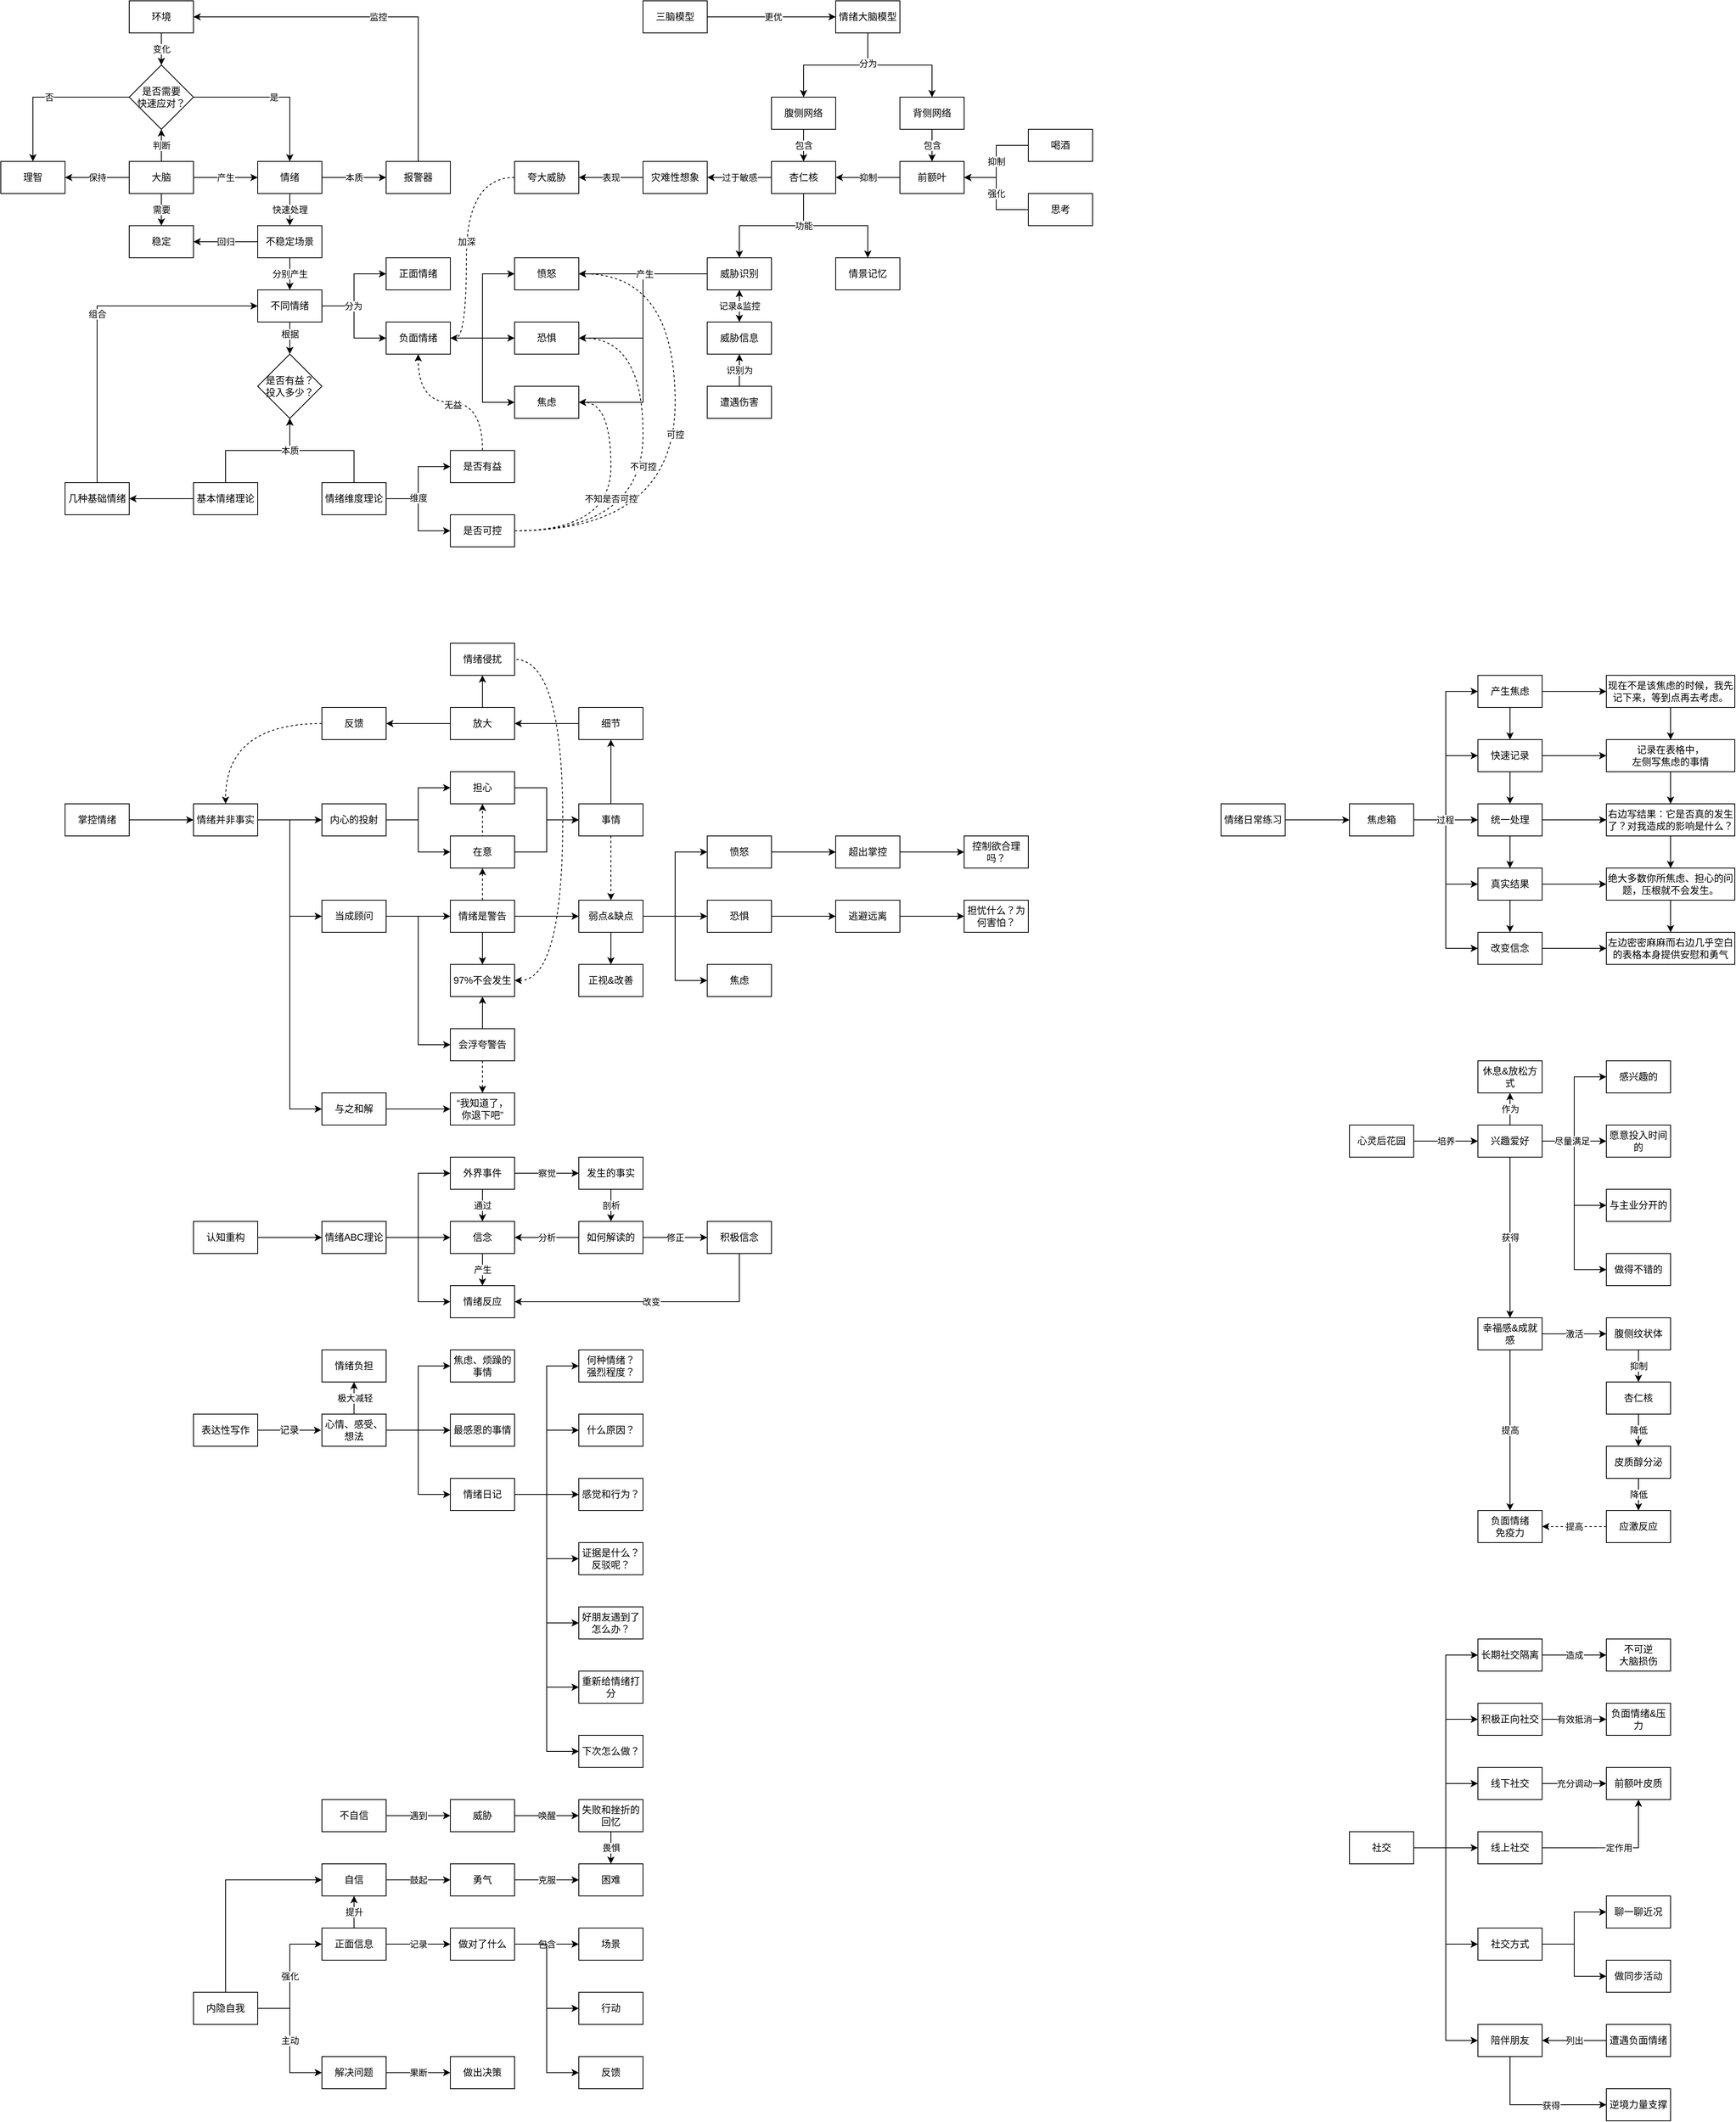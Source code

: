 <mxfile version="23.1.5" type="github">
  <diagram name="第 1 页" id="769Nruec_Y08chpwxp-w">
    <mxGraphModel dx="1304" dy="678" grid="1" gridSize="10" guides="1" tooltips="1" connect="1" arrows="1" fold="1" page="1" pageScale="1" pageWidth="827" pageHeight="1169" math="0" shadow="0">
      <root>
        <mxCell id="0" />
        <mxCell id="1" parent="0" />
        <mxCell id="pS93kYRO29QVI3YdvDil-194" style="edgeStyle=orthogonalEdgeStyle;rounded=0;orthogonalLoop=1;jettySize=auto;html=1;entryX=0.5;entryY=1;entryDx=0;entryDy=0;dashed=1;" parent="1" source="pS93kYRO29QVI3YdvDil-151" target="pS93kYRO29QVI3YdvDil-129" edge="1">
          <mxGeometry relative="1" as="geometry" />
        </mxCell>
        <mxCell id="pS93kYRO29QVI3YdvDil-13" value="变化" style="edgeStyle=orthogonalEdgeStyle;rounded=0;orthogonalLoop=1;jettySize=auto;html=1;" parent="1" source="pS93kYRO29QVI3YdvDil-1" target="pS93kYRO29QVI3YdvDil-12" edge="1">
          <mxGeometry relative="1" as="geometry" />
        </mxCell>
        <mxCell id="pS93kYRO29QVI3YdvDil-1" value="环境" style="rounded=0;whiteSpace=wrap;html=1;" parent="1" vertex="1">
          <mxGeometry x="240" y="160" width="80" height="40" as="geometry" />
        </mxCell>
        <mxCell id="pS93kYRO29QVI3YdvDil-2" value="理智" style="rounded=0;whiteSpace=wrap;html=1;" parent="1" vertex="1">
          <mxGeometry x="80" y="360" width="80" height="40" as="geometry" />
        </mxCell>
        <mxCell id="pS93kYRO29QVI3YdvDil-7" value="保持" style="edgeStyle=orthogonalEdgeStyle;rounded=0;orthogonalLoop=1;jettySize=auto;html=1;entryX=1;entryY=0.5;entryDx=0;entryDy=0;" parent="1" source="pS93kYRO29QVI3YdvDil-3" target="pS93kYRO29QVI3YdvDil-2" edge="1">
          <mxGeometry relative="1" as="geometry" />
        </mxCell>
        <mxCell id="pS93kYRO29QVI3YdvDil-8" value="产生" style="edgeStyle=orthogonalEdgeStyle;rounded=0;orthogonalLoop=1;jettySize=auto;html=1;entryX=0;entryY=0.5;entryDx=0;entryDy=0;" parent="1" source="pS93kYRO29QVI3YdvDil-3" target="pS93kYRO29QVI3YdvDil-6" edge="1">
          <mxGeometry relative="1" as="geometry" />
        </mxCell>
        <mxCell id="pS93kYRO29QVI3YdvDil-14" value="判断" style="edgeStyle=orthogonalEdgeStyle;rounded=0;orthogonalLoop=1;jettySize=auto;html=1;" parent="1" source="pS93kYRO29QVI3YdvDil-3" target="pS93kYRO29QVI3YdvDil-12" edge="1">
          <mxGeometry relative="1" as="geometry" />
        </mxCell>
        <mxCell id="pS93kYRO29QVI3YdvDil-25" value="需要" style="edgeStyle=orthogonalEdgeStyle;rounded=0;orthogonalLoop=1;jettySize=auto;html=1;entryX=0.5;entryY=0;entryDx=0;entryDy=0;" parent="1" source="pS93kYRO29QVI3YdvDil-3" target="pS93kYRO29QVI3YdvDil-24" edge="1">
          <mxGeometry relative="1" as="geometry" />
        </mxCell>
        <mxCell id="pS93kYRO29QVI3YdvDil-3" value="大脑" style="rounded=0;whiteSpace=wrap;html=1;" parent="1" vertex="1">
          <mxGeometry x="240" y="360" width="80" height="40" as="geometry" />
        </mxCell>
        <mxCell id="pS93kYRO29QVI3YdvDil-20" value="本质" style="edgeStyle=orthogonalEdgeStyle;rounded=0;orthogonalLoop=1;jettySize=auto;html=1;entryX=0;entryY=0.5;entryDx=0;entryDy=0;" parent="1" source="pS93kYRO29QVI3YdvDil-6" target="pS93kYRO29QVI3YdvDil-19" edge="1">
          <mxGeometry relative="1" as="geometry" />
        </mxCell>
        <mxCell id="pS93kYRO29QVI3YdvDil-26" value="快速处理" style="edgeStyle=orthogonalEdgeStyle;rounded=0;orthogonalLoop=1;jettySize=auto;html=1;entryX=0.5;entryY=0;entryDx=0;entryDy=0;" parent="1" source="pS93kYRO29QVI3YdvDil-6" target="pS93kYRO29QVI3YdvDil-23" edge="1">
          <mxGeometry relative="1" as="geometry" />
        </mxCell>
        <mxCell id="pS93kYRO29QVI3YdvDil-6" value="情绪" style="rounded=0;whiteSpace=wrap;html=1;" parent="1" vertex="1">
          <mxGeometry x="400" y="360" width="80" height="40" as="geometry" />
        </mxCell>
        <mxCell id="pS93kYRO29QVI3YdvDil-15" value="是" style="edgeStyle=orthogonalEdgeStyle;rounded=0;orthogonalLoop=1;jettySize=auto;html=1;" parent="1" source="pS93kYRO29QVI3YdvDil-12" target="pS93kYRO29QVI3YdvDil-6" edge="1">
          <mxGeometry relative="1" as="geometry" />
        </mxCell>
        <mxCell id="pS93kYRO29QVI3YdvDil-16" value="否" style="edgeStyle=orthogonalEdgeStyle;rounded=0;orthogonalLoop=1;jettySize=auto;html=1;entryX=0.5;entryY=0;entryDx=0;entryDy=0;" parent="1" source="pS93kYRO29QVI3YdvDil-12" target="pS93kYRO29QVI3YdvDil-2" edge="1">
          <mxGeometry relative="1" as="geometry" />
        </mxCell>
        <mxCell id="pS93kYRO29QVI3YdvDil-12" value="是否需要&lt;br&gt;快速应对？" style="rhombus;whiteSpace=wrap;html=1;" parent="1" vertex="1">
          <mxGeometry x="240" y="240" width="80" height="80" as="geometry" />
        </mxCell>
        <mxCell id="pS93kYRO29QVI3YdvDil-21" value="监控" style="edgeStyle=orthogonalEdgeStyle;rounded=0;orthogonalLoop=1;jettySize=auto;html=1;entryX=1;entryY=0.5;entryDx=0;entryDy=0;" parent="1" source="pS93kYRO29QVI3YdvDil-19" target="pS93kYRO29QVI3YdvDil-1" edge="1">
          <mxGeometry relative="1" as="geometry">
            <Array as="points">
              <mxPoint x="600" y="180" />
            </Array>
          </mxGeometry>
        </mxCell>
        <mxCell id="pS93kYRO29QVI3YdvDil-19" value="报警器" style="rounded=0;whiteSpace=wrap;html=1;" parent="1" vertex="1">
          <mxGeometry x="560" y="360" width="80" height="40" as="geometry" />
        </mxCell>
        <mxCell id="pS93kYRO29QVI3YdvDil-27" value="回归" style="edgeStyle=orthogonalEdgeStyle;rounded=0;orthogonalLoop=1;jettySize=auto;html=1;" parent="1" source="pS93kYRO29QVI3YdvDil-23" target="pS93kYRO29QVI3YdvDil-24" edge="1">
          <mxGeometry relative="1" as="geometry" />
        </mxCell>
        <mxCell id="pS93kYRO29QVI3YdvDil-42" value="分别产生" style="edgeStyle=orthogonalEdgeStyle;rounded=0;orthogonalLoop=1;jettySize=auto;html=1;entryX=0.5;entryY=0;entryDx=0;entryDy=0;" parent="1" source="pS93kYRO29QVI3YdvDil-23" target="pS93kYRO29QVI3YdvDil-41" edge="1">
          <mxGeometry relative="1" as="geometry" />
        </mxCell>
        <mxCell id="pS93kYRO29QVI3YdvDil-23" value="不稳定场景" style="rounded=0;whiteSpace=wrap;html=1;" parent="1" vertex="1">
          <mxGeometry x="400" y="440" width="80" height="40" as="geometry" />
        </mxCell>
        <mxCell id="pS93kYRO29QVI3YdvDil-24" value="稳定" style="rounded=0;whiteSpace=wrap;html=1;" parent="1" vertex="1">
          <mxGeometry x="240" y="440" width="80" height="40" as="geometry" />
        </mxCell>
        <mxCell id="pS93kYRO29QVI3YdvDil-38" style="edgeStyle=orthogonalEdgeStyle;rounded=0;orthogonalLoop=1;jettySize=auto;html=1;entryX=0.5;entryY=1;entryDx=0;entryDy=0;" parent="1" source="pS93kYRO29QVI3YdvDil-29" target="pS93kYRO29QVI3YdvDil-36" edge="1">
          <mxGeometry relative="1" as="geometry" />
        </mxCell>
        <mxCell id="pS93kYRO29QVI3YdvDil-59" style="edgeStyle=orthogonalEdgeStyle;rounded=0;orthogonalLoop=1;jettySize=auto;html=1;entryX=1;entryY=0.5;entryDx=0;entryDy=0;" parent="1" source="pS93kYRO29QVI3YdvDil-29" target="pS93kYRO29QVI3YdvDil-58" edge="1">
          <mxGeometry relative="1" as="geometry" />
        </mxCell>
        <mxCell id="pS93kYRO29QVI3YdvDil-29" value="基本情绪理论" style="rounded=0;whiteSpace=wrap;html=1;" parent="1" vertex="1">
          <mxGeometry x="320" y="760" width="80" height="40" as="geometry" />
        </mxCell>
        <mxCell id="pS93kYRO29QVI3YdvDil-39" style="edgeStyle=orthogonalEdgeStyle;rounded=0;orthogonalLoop=1;jettySize=auto;html=1;entryX=0.5;entryY=1;entryDx=0;entryDy=0;" parent="1" source="pS93kYRO29QVI3YdvDil-35" target="pS93kYRO29QVI3YdvDil-36" edge="1">
          <mxGeometry relative="1" as="geometry" />
        </mxCell>
        <mxCell id="pS93kYRO29QVI3YdvDil-40" value="本质" style="edgeLabel;html=1;align=center;verticalAlign=middle;resizable=0;points=[];" parent="pS93kYRO29QVI3YdvDil-39" vertex="1" connectable="0">
          <mxGeometry x="0.512" y="-1" relative="1" as="geometry">
            <mxPoint x="-1" y="1" as="offset" />
          </mxGeometry>
        </mxCell>
        <mxCell id="pS93kYRO29QVI3YdvDil-55" style="edgeStyle=orthogonalEdgeStyle;rounded=0;orthogonalLoop=1;jettySize=auto;html=1;entryX=0;entryY=0.5;entryDx=0;entryDy=0;" parent="1" source="pS93kYRO29QVI3YdvDil-35" target="pS93kYRO29QVI3YdvDil-53" edge="1">
          <mxGeometry relative="1" as="geometry" />
        </mxCell>
        <mxCell id="pS93kYRO29QVI3YdvDil-56" style="edgeStyle=orthogonalEdgeStyle;rounded=0;orthogonalLoop=1;jettySize=auto;html=1;entryX=0;entryY=0.5;entryDx=0;entryDy=0;" parent="1" source="pS93kYRO29QVI3YdvDil-35" target="pS93kYRO29QVI3YdvDil-54" edge="1">
          <mxGeometry relative="1" as="geometry" />
        </mxCell>
        <mxCell id="pS93kYRO29QVI3YdvDil-57" value="维度" style="edgeLabel;html=1;align=center;verticalAlign=middle;resizable=0;points=[];" parent="pS93kYRO29QVI3YdvDil-56" vertex="1" connectable="0">
          <mxGeometry x="-0.333" relative="1" as="geometry">
            <mxPoint y="-1" as="offset" />
          </mxGeometry>
        </mxCell>
        <mxCell id="pS93kYRO29QVI3YdvDil-35" value="情绪维度理论" style="rounded=0;whiteSpace=wrap;html=1;" parent="1" vertex="1">
          <mxGeometry x="480" y="760" width="80" height="40" as="geometry" />
        </mxCell>
        <mxCell id="pS93kYRO29QVI3YdvDil-36" value="是否有益？&lt;br&gt;投入多少？" style="rhombus;whiteSpace=wrap;html=1;" parent="1" vertex="1">
          <mxGeometry x="400" y="600" width="80" height="80" as="geometry" />
        </mxCell>
        <mxCell id="pS93kYRO29QVI3YdvDil-43" style="edgeStyle=orthogonalEdgeStyle;rounded=0;orthogonalLoop=1;jettySize=auto;html=1;entryX=0.5;entryY=0;entryDx=0;entryDy=0;" parent="1" source="pS93kYRO29QVI3YdvDil-41" target="pS93kYRO29QVI3YdvDil-36" edge="1">
          <mxGeometry relative="1" as="geometry" />
        </mxCell>
        <mxCell id="pS93kYRO29QVI3YdvDil-44" value="根据" style="edgeLabel;html=1;align=center;verticalAlign=middle;resizable=0;points=[];" parent="pS93kYRO29QVI3YdvDil-43" vertex="1" connectable="0">
          <mxGeometry x="-0.25" relative="1" as="geometry">
            <mxPoint as="offset" />
          </mxGeometry>
        </mxCell>
        <mxCell id="pS93kYRO29QVI3YdvDil-46" value="" style="edgeStyle=orthogonalEdgeStyle;rounded=0;orthogonalLoop=1;jettySize=auto;html=1;" parent="1" source="pS93kYRO29QVI3YdvDil-41" target="pS93kYRO29QVI3YdvDil-45" edge="1">
          <mxGeometry relative="1" as="geometry" />
        </mxCell>
        <mxCell id="pS93kYRO29QVI3YdvDil-64" style="edgeStyle=orthogonalEdgeStyle;rounded=0;orthogonalLoop=1;jettySize=auto;html=1;" parent="1" source="pS93kYRO29QVI3YdvDil-41" target="pS93kYRO29QVI3YdvDil-63" edge="1">
          <mxGeometry relative="1" as="geometry" />
        </mxCell>
        <mxCell id="pS93kYRO29QVI3YdvDil-65" value="分为" style="edgeLabel;html=1;align=center;verticalAlign=middle;resizable=0;points=[];" parent="pS93kYRO29QVI3YdvDil-64" vertex="1" connectable="0">
          <mxGeometry x="-0.333" y="-2" relative="1" as="geometry">
            <mxPoint x="-3" as="offset" />
          </mxGeometry>
        </mxCell>
        <mxCell id="pS93kYRO29QVI3YdvDil-41" value="不同情绪" style="rounded=0;whiteSpace=wrap;html=1;" parent="1" vertex="1">
          <mxGeometry x="400" y="520" width="80" height="40" as="geometry" />
        </mxCell>
        <mxCell id="pS93kYRO29QVI3YdvDil-50" style="edgeStyle=orthogonalEdgeStyle;rounded=0;orthogonalLoop=1;jettySize=auto;html=1;entryX=0;entryY=0.5;entryDx=0;entryDy=0;" parent="1" source="pS93kYRO29QVI3YdvDil-45" target="pS93kYRO29QVI3YdvDil-47" edge="1">
          <mxGeometry relative="1" as="geometry" />
        </mxCell>
        <mxCell id="pS93kYRO29QVI3YdvDil-51" style="edgeStyle=orthogonalEdgeStyle;rounded=0;orthogonalLoop=1;jettySize=auto;html=1;entryX=0;entryY=0.5;entryDx=0;entryDy=0;" parent="1" source="pS93kYRO29QVI3YdvDil-45" target="pS93kYRO29QVI3YdvDil-48" edge="1">
          <mxGeometry relative="1" as="geometry" />
        </mxCell>
        <mxCell id="pS93kYRO29QVI3YdvDil-52" style="edgeStyle=orthogonalEdgeStyle;rounded=0;orthogonalLoop=1;jettySize=auto;html=1;entryX=0;entryY=0.5;entryDx=0;entryDy=0;" parent="1" source="pS93kYRO29QVI3YdvDil-45" target="pS93kYRO29QVI3YdvDil-49" edge="1">
          <mxGeometry relative="1" as="geometry" />
        </mxCell>
        <mxCell id="pS93kYRO29QVI3YdvDil-45" value="负面情绪" style="rounded=0;whiteSpace=wrap;html=1;" parent="1" vertex="1">
          <mxGeometry x="560" y="560" width="80" height="40" as="geometry" />
        </mxCell>
        <mxCell id="pS93kYRO29QVI3YdvDil-47" value="愤怒" style="rounded=0;whiteSpace=wrap;html=1;" parent="1" vertex="1">
          <mxGeometry x="720" y="480" width="80" height="40" as="geometry" />
        </mxCell>
        <mxCell id="pS93kYRO29QVI3YdvDil-48" value="恐惧" style="rounded=0;whiteSpace=wrap;html=1;" parent="1" vertex="1">
          <mxGeometry x="720" y="560" width="80" height="40" as="geometry" />
        </mxCell>
        <mxCell id="pS93kYRO29QVI3YdvDil-49" value="焦虑" style="rounded=0;whiteSpace=wrap;html=1;" parent="1" vertex="1">
          <mxGeometry x="720" y="640" width="80" height="40" as="geometry" />
        </mxCell>
        <mxCell id="pS93kYRO29QVI3YdvDil-61" style="edgeStyle=orthogonalEdgeStyle;rounded=0;orthogonalLoop=1;jettySize=auto;html=1;dashed=1;curved=1;" parent="1" source="pS93kYRO29QVI3YdvDil-53" target="pS93kYRO29QVI3YdvDil-45" edge="1">
          <mxGeometry relative="1" as="geometry" />
        </mxCell>
        <mxCell id="pS93kYRO29QVI3YdvDil-62" value="无益" style="edgeLabel;html=1;align=center;verticalAlign=middle;resizable=0;points=[];" parent="pS93kYRO29QVI3YdvDil-61" vertex="1" connectable="0">
          <mxGeometry x="-0.025" y="4" relative="1" as="geometry">
            <mxPoint y="-1" as="offset" />
          </mxGeometry>
        </mxCell>
        <mxCell id="pS93kYRO29QVI3YdvDil-53" value="是否有益" style="rounded=0;whiteSpace=wrap;html=1;" parent="1" vertex="1">
          <mxGeometry x="640" y="720" width="80" height="40" as="geometry" />
        </mxCell>
        <mxCell id="pS93kYRO29QVI3YdvDil-92" value="可控" style="edgeStyle=orthogonalEdgeStyle;rounded=0;orthogonalLoop=1;jettySize=auto;html=1;entryX=1;entryY=0.5;entryDx=0;entryDy=0;curved=1;dashed=1;" parent="1" source="pS93kYRO29QVI3YdvDil-54" target="pS93kYRO29QVI3YdvDil-47" edge="1">
          <mxGeometry relative="1" as="geometry">
            <Array as="points">
              <mxPoint x="920" y="820" />
              <mxPoint x="920" y="500" />
            </Array>
          </mxGeometry>
        </mxCell>
        <mxCell id="pS93kYRO29QVI3YdvDil-98" value="不可控" style="edgeStyle=orthogonalEdgeStyle;rounded=0;orthogonalLoop=1;jettySize=auto;html=1;entryX=1;entryY=0.5;entryDx=0;entryDy=0;curved=1;dashed=1;" parent="1" source="pS93kYRO29QVI3YdvDil-54" target="pS93kYRO29QVI3YdvDil-48" edge="1">
          <mxGeometry relative="1" as="geometry">
            <Array as="points">
              <mxPoint x="880" y="820" />
              <mxPoint x="880" y="580" />
            </Array>
          </mxGeometry>
        </mxCell>
        <mxCell id="pS93kYRO29QVI3YdvDil-100" value="不知是否可控" style="edgeStyle=orthogonalEdgeStyle;rounded=0;orthogonalLoop=1;jettySize=auto;html=1;entryX=1;entryY=0.5;entryDx=0;entryDy=0;curved=1;dashed=1;" parent="1" source="pS93kYRO29QVI3YdvDil-54" target="pS93kYRO29QVI3YdvDil-49" edge="1">
          <mxGeometry relative="1" as="geometry">
            <Array as="points">
              <mxPoint x="840" y="820" />
              <mxPoint x="840" y="660" />
            </Array>
          </mxGeometry>
        </mxCell>
        <mxCell id="pS93kYRO29QVI3YdvDil-54" value="是否可控" style="rounded=0;whiteSpace=wrap;html=1;" parent="1" vertex="1">
          <mxGeometry x="640" y="800" width="80" height="40" as="geometry" />
        </mxCell>
        <mxCell id="pS93kYRO29QVI3YdvDil-60" value="组合" style="edgeStyle=orthogonalEdgeStyle;rounded=0;orthogonalLoop=1;jettySize=auto;html=1;entryX=0;entryY=0.5;entryDx=0;entryDy=0;" parent="1" source="pS93kYRO29QVI3YdvDil-58" target="pS93kYRO29QVI3YdvDil-41" edge="1">
          <mxGeometry relative="1" as="geometry">
            <Array as="points">
              <mxPoint x="200" y="540" />
            </Array>
          </mxGeometry>
        </mxCell>
        <mxCell id="pS93kYRO29QVI3YdvDil-58" value="几种基础情绪" style="rounded=0;whiteSpace=wrap;html=1;" parent="1" vertex="1">
          <mxGeometry x="160" y="760" width="80" height="40" as="geometry" />
        </mxCell>
        <mxCell id="pS93kYRO29QVI3YdvDil-63" value="正面情绪" style="rounded=0;whiteSpace=wrap;html=1;" parent="1" vertex="1">
          <mxGeometry x="560" y="480" width="80" height="40" as="geometry" />
        </mxCell>
        <mxCell id="pS93kYRO29QVI3YdvDil-110" style="edgeStyle=orthogonalEdgeStyle;rounded=0;orthogonalLoop=1;jettySize=auto;html=1;entryX=0.5;entryY=0;entryDx=0;entryDy=0;" parent="1" source="pS93kYRO29QVI3YdvDil-66" target="pS93kYRO29QVI3YdvDil-67" edge="1">
          <mxGeometry relative="1" as="geometry" />
        </mxCell>
        <mxCell id="pS93kYRO29QVI3YdvDil-111" style="edgeStyle=orthogonalEdgeStyle;rounded=0;orthogonalLoop=1;jettySize=auto;html=1;" parent="1" source="pS93kYRO29QVI3YdvDil-66" target="pS93kYRO29QVI3YdvDil-68" edge="1">
          <mxGeometry relative="1" as="geometry" />
        </mxCell>
        <mxCell id="pS93kYRO29QVI3YdvDil-123" value="分为" style="edgeLabel;html=1;align=center;verticalAlign=middle;resizable=0;points=[];" parent="pS93kYRO29QVI3YdvDil-111" vertex="1" connectable="0">
          <mxGeometry x="-0.525" relative="1" as="geometry">
            <mxPoint as="offset" />
          </mxGeometry>
        </mxCell>
        <mxCell id="pS93kYRO29QVI3YdvDil-66" value="情绪大脑模型" style="rounded=0;whiteSpace=wrap;html=1;" parent="1" vertex="1">
          <mxGeometry x="1120" y="160" width="80" height="40" as="geometry" />
        </mxCell>
        <mxCell id="pS93kYRO29QVI3YdvDil-74" value="包含" style="edgeStyle=orthogonalEdgeStyle;rounded=0;orthogonalLoop=1;jettySize=auto;html=1;entryX=0.5;entryY=0;entryDx=0;entryDy=0;" parent="1" source="pS93kYRO29QVI3YdvDil-67" target="pS93kYRO29QVI3YdvDil-69" edge="1">
          <mxGeometry relative="1" as="geometry" />
        </mxCell>
        <mxCell id="pS93kYRO29QVI3YdvDil-67" value="腹侧网络" style="rounded=0;whiteSpace=wrap;html=1;" parent="1" vertex="1">
          <mxGeometry x="1040" y="280" width="80" height="40" as="geometry" />
        </mxCell>
        <mxCell id="pS93kYRO29QVI3YdvDil-75" value="包含" style="edgeStyle=orthogonalEdgeStyle;rounded=0;orthogonalLoop=1;jettySize=auto;html=1;entryX=0.5;entryY=0;entryDx=0;entryDy=0;" parent="1" source="pS93kYRO29QVI3YdvDil-68" target="pS93kYRO29QVI3YdvDil-70" edge="1">
          <mxGeometry relative="1" as="geometry" />
        </mxCell>
        <mxCell id="pS93kYRO29QVI3YdvDil-68" value="背侧网络" style="rounded=0;whiteSpace=wrap;html=1;" parent="1" vertex="1">
          <mxGeometry x="1200" y="280" width="80" height="40" as="geometry" />
        </mxCell>
        <mxCell id="pS93kYRO29QVI3YdvDil-78" style="edgeStyle=orthogonalEdgeStyle;rounded=0;orthogonalLoop=1;jettySize=auto;html=1;entryX=0.5;entryY=0;entryDx=0;entryDy=0;" parent="1" source="pS93kYRO29QVI3YdvDil-69" target="pS93kYRO29QVI3YdvDil-76" edge="1">
          <mxGeometry relative="1" as="geometry" />
        </mxCell>
        <mxCell id="pS93kYRO29QVI3YdvDil-79" style="edgeStyle=orthogonalEdgeStyle;rounded=0;orthogonalLoop=1;jettySize=auto;html=1;" parent="1" source="pS93kYRO29QVI3YdvDil-69" target="pS93kYRO29QVI3YdvDil-77" edge="1">
          <mxGeometry relative="1" as="geometry" />
        </mxCell>
        <mxCell id="pS93kYRO29QVI3YdvDil-108" value="功能" style="edgeLabel;html=1;align=center;verticalAlign=middle;resizable=0;points=[];" parent="pS93kYRO29QVI3YdvDil-79" vertex="1" connectable="0">
          <mxGeometry x="-0.5" relative="1" as="geometry">
            <mxPoint as="offset" />
          </mxGeometry>
        </mxCell>
        <mxCell id="pS93kYRO29QVI3YdvDil-103" value="过于敏感" style="edgeStyle=orthogonalEdgeStyle;rounded=0;orthogonalLoop=1;jettySize=auto;html=1;" parent="1" source="pS93kYRO29QVI3YdvDil-69" target="pS93kYRO29QVI3YdvDil-101" edge="1">
          <mxGeometry relative="1" as="geometry" />
        </mxCell>
        <mxCell id="pS93kYRO29QVI3YdvDil-69" value="杏仁核" style="rounded=0;whiteSpace=wrap;html=1;" parent="1" vertex="1">
          <mxGeometry x="1040" y="360" width="80" height="40" as="geometry" />
        </mxCell>
        <mxCell id="pS93kYRO29QVI3YdvDil-107" value="抑制" style="edgeStyle=orthogonalEdgeStyle;rounded=0;orthogonalLoop=1;jettySize=auto;html=1;" parent="1" source="pS93kYRO29QVI3YdvDil-70" target="pS93kYRO29QVI3YdvDil-69" edge="1">
          <mxGeometry relative="1" as="geometry" />
        </mxCell>
        <mxCell id="pS93kYRO29QVI3YdvDil-70" value="前额叶" style="rounded=0;whiteSpace=wrap;html=1;" parent="1" vertex="1">
          <mxGeometry x="1200" y="360" width="80" height="40" as="geometry" />
        </mxCell>
        <mxCell id="pS93kYRO29QVI3YdvDil-76" value="情景记忆" style="rounded=0;whiteSpace=wrap;html=1;" parent="1" vertex="1">
          <mxGeometry x="1120" y="480" width="80" height="40" as="geometry" />
        </mxCell>
        <mxCell id="pS93kYRO29QVI3YdvDil-87" style="edgeStyle=orthogonalEdgeStyle;rounded=0;orthogonalLoop=1;jettySize=auto;html=1;entryX=1;entryY=0.5;entryDx=0;entryDy=0;" parent="1" source="pS93kYRO29QVI3YdvDil-77" target="pS93kYRO29QVI3YdvDil-47" edge="1">
          <mxGeometry relative="1" as="geometry" />
        </mxCell>
        <mxCell id="pS93kYRO29QVI3YdvDil-88" style="edgeStyle=orthogonalEdgeStyle;rounded=0;orthogonalLoop=1;jettySize=auto;html=1;entryX=1;entryY=0.5;entryDx=0;entryDy=0;" parent="1" source="pS93kYRO29QVI3YdvDil-77" target="pS93kYRO29QVI3YdvDil-48" edge="1">
          <mxGeometry relative="1" as="geometry" />
        </mxCell>
        <mxCell id="pS93kYRO29QVI3YdvDil-99" style="edgeStyle=orthogonalEdgeStyle;rounded=0;orthogonalLoop=1;jettySize=auto;html=1;entryX=1;entryY=0.5;entryDx=0;entryDy=0;" parent="1" source="pS93kYRO29QVI3YdvDil-77" target="pS93kYRO29QVI3YdvDil-49" edge="1">
          <mxGeometry relative="1" as="geometry" />
        </mxCell>
        <mxCell id="pS93kYRO29QVI3YdvDil-121" value="产生" style="edgeLabel;html=1;align=center;verticalAlign=middle;resizable=0;points=[];" parent="pS93kYRO29QVI3YdvDil-99" vertex="1" connectable="0">
          <mxGeometry x="-0.512" relative="1" as="geometry">
            <mxPoint as="offset" />
          </mxGeometry>
        </mxCell>
        <mxCell id="pS93kYRO29QVI3YdvDil-77" value="威胁识别" style="rounded=0;whiteSpace=wrap;html=1;" parent="1" vertex="1">
          <mxGeometry x="960" y="480" width="80" height="40" as="geometry" />
        </mxCell>
        <mxCell id="pS93kYRO29QVI3YdvDil-86" value="" style="edgeStyle=orthogonalEdgeStyle;rounded=0;orthogonalLoop=1;jettySize=auto;html=1;startArrow=classic;startFill=1;" parent="1" source="pS93kYRO29QVI3YdvDil-80" target="pS93kYRO29QVI3YdvDil-77" edge="1">
          <mxGeometry relative="1" as="geometry" />
        </mxCell>
        <mxCell id="pS93kYRO29QVI3YdvDil-122" value="记录&amp;amp;监控" style="edgeLabel;html=1;align=center;verticalAlign=middle;resizable=0;points=[];" parent="pS93kYRO29QVI3YdvDil-86" vertex="1" connectable="0">
          <mxGeometry relative="1" as="geometry">
            <mxPoint as="offset" />
          </mxGeometry>
        </mxCell>
        <mxCell id="pS93kYRO29QVI3YdvDil-80" value="威胁信息" style="rounded=0;whiteSpace=wrap;html=1;" parent="1" vertex="1">
          <mxGeometry x="960" y="560" width="80" height="40" as="geometry" />
        </mxCell>
        <mxCell id="pS93kYRO29QVI3YdvDil-85" value="识别为" style="edgeStyle=orthogonalEdgeStyle;rounded=0;orthogonalLoop=1;jettySize=auto;html=1;" parent="1" source="pS93kYRO29QVI3YdvDil-81" target="pS93kYRO29QVI3YdvDil-80" edge="1">
          <mxGeometry relative="1" as="geometry" />
        </mxCell>
        <mxCell id="pS93kYRO29QVI3YdvDil-81" value="遭遇伤害" style="rounded=0;whiteSpace=wrap;html=1;" parent="1" vertex="1">
          <mxGeometry x="960" y="640" width="80" height="40" as="geometry" />
        </mxCell>
        <mxCell id="pS93kYRO29QVI3YdvDil-105" value="表现" style="edgeStyle=orthogonalEdgeStyle;rounded=0;orthogonalLoop=1;jettySize=auto;html=1;" parent="1" source="pS93kYRO29QVI3YdvDil-101" target="pS93kYRO29QVI3YdvDil-104" edge="1">
          <mxGeometry relative="1" as="geometry" />
        </mxCell>
        <mxCell id="pS93kYRO29QVI3YdvDil-101" value="灾难性想象" style="rounded=0;whiteSpace=wrap;html=1;" parent="1" vertex="1">
          <mxGeometry x="880" y="360" width="80" height="40" as="geometry" />
        </mxCell>
        <mxCell id="pS93kYRO29QVI3YdvDil-109" value="加深" style="edgeStyle=orthogonalEdgeStyle;rounded=0;orthogonalLoop=1;jettySize=auto;html=1;entryX=1;entryY=0.5;entryDx=0;entryDy=0;curved=1;dashed=1;" parent="1" source="pS93kYRO29QVI3YdvDil-104" target="pS93kYRO29QVI3YdvDil-45" edge="1">
          <mxGeometry relative="1" as="geometry">
            <Array as="points">
              <mxPoint x="660" y="380" />
              <mxPoint x="660" y="580" />
            </Array>
          </mxGeometry>
        </mxCell>
        <mxCell id="pS93kYRO29QVI3YdvDil-104" value="夸大威胁" style="rounded=0;whiteSpace=wrap;html=1;" parent="1" vertex="1">
          <mxGeometry x="720" y="360" width="80" height="40" as="geometry" />
        </mxCell>
        <mxCell id="pS93kYRO29QVI3YdvDil-113" value="抑制" style="edgeStyle=orthogonalEdgeStyle;rounded=0;orthogonalLoop=1;jettySize=auto;html=1;entryX=1;entryY=0.5;entryDx=0;entryDy=0;" parent="1" source="pS93kYRO29QVI3YdvDil-112" target="pS93kYRO29QVI3YdvDil-70" edge="1">
          <mxGeometry relative="1" as="geometry" />
        </mxCell>
        <mxCell id="pS93kYRO29QVI3YdvDil-112" value="喝酒" style="rounded=0;whiteSpace=wrap;html=1;" parent="1" vertex="1">
          <mxGeometry x="1360" y="320" width="80" height="40" as="geometry" />
        </mxCell>
        <mxCell id="pS93kYRO29QVI3YdvDil-116" value="强化" style="edgeStyle=orthogonalEdgeStyle;rounded=0;orthogonalLoop=1;jettySize=auto;html=1;entryX=1;entryY=0.5;entryDx=0;entryDy=0;" parent="1" source="pS93kYRO29QVI3YdvDil-115" target="pS93kYRO29QVI3YdvDil-70" edge="1">
          <mxGeometry relative="1" as="geometry" />
        </mxCell>
        <mxCell id="pS93kYRO29QVI3YdvDil-115" value="思考" style="rounded=0;whiteSpace=wrap;html=1;" parent="1" vertex="1">
          <mxGeometry x="1360" y="400" width="80" height="40" as="geometry" />
        </mxCell>
        <mxCell id="pS93kYRO29QVI3YdvDil-125" style="edgeStyle=orthogonalEdgeStyle;rounded=0;orthogonalLoop=1;jettySize=auto;html=1;entryX=0;entryY=0.5;entryDx=0;entryDy=0;" parent="1" source="pS93kYRO29QVI3YdvDil-124" target="pS93kYRO29QVI3YdvDil-66" edge="1">
          <mxGeometry relative="1" as="geometry" />
        </mxCell>
        <mxCell id="pS93kYRO29QVI3YdvDil-126" value="更优" style="edgeLabel;html=1;align=center;verticalAlign=middle;resizable=0;points=[];" parent="pS93kYRO29QVI3YdvDil-125" vertex="1" connectable="0">
          <mxGeometry x="0.025" relative="1" as="geometry">
            <mxPoint as="offset" />
          </mxGeometry>
        </mxCell>
        <mxCell id="pS93kYRO29QVI3YdvDil-124" value="三脑模型" style="rounded=0;whiteSpace=wrap;html=1;" parent="1" vertex="1">
          <mxGeometry x="880" y="160" width="80" height="40" as="geometry" />
        </mxCell>
        <mxCell id="pS93kYRO29QVI3YdvDil-132" style="edgeStyle=orthogonalEdgeStyle;rounded=0;orthogonalLoop=1;jettySize=auto;html=1;" parent="1" source="pS93kYRO29QVI3YdvDil-127" target="pS93kYRO29QVI3YdvDil-128" edge="1">
          <mxGeometry relative="1" as="geometry" />
        </mxCell>
        <mxCell id="pS93kYRO29QVI3YdvDil-127" value="掌控情绪" style="rounded=0;whiteSpace=wrap;html=1;" parent="1" vertex="1">
          <mxGeometry x="160" y="1160" width="80" height="40" as="geometry" />
        </mxCell>
        <mxCell id="pS93kYRO29QVI3YdvDil-135" style="edgeStyle=orthogonalEdgeStyle;rounded=0;orthogonalLoop=1;jettySize=auto;html=1;entryX=0;entryY=0.5;entryDx=0;entryDy=0;" parent="1" source="pS93kYRO29QVI3YdvDil-128" target="pS93kYRO29QVI3YdvDil-131" edge="1">
          <mxGeometry relative="1" as="geometry" />
        </mxCell>
        <mxCell id="pS93kYRO29QVI3YdvDil-149" style="edgeStyle=orthogonalEdgeStyle;rounded=0;orthogonalLoop=1;jettySize=auto;html=1;entryX=0;entryY=0.5;entryDx=0;entryDy=0;" parent="1" source="pS93kYRO29QVI3YdvDil-128" target="pS93kYRO29QVI3YdvDil-148" edge="1">
          <mxGeometry relative="1" as="geometry" />
        </mxCell>
        <mxCell id="FzciYmJQSQ4j-4EpGqzH-29" style="edgeStyle=orthogonalEdgeStyle;rounded=0;orthogonalLoop=1;jettySize=auto;html=1;entryX=0;entryY=0.5;entryDx=0;entryDy=0;" parent="1" source="pS93kYRO29QVI3YdvDil-128" target="pS93kYRO29QVI3YdvDil-188" edge="1">
          <mxGeometry relative="1" as="geometry" />
        </mxCell>
        <mxCell id="pS93kYRO29QVI3YdvDil-128" value="情绪并非事实" style="rounded=0;whiteSpace=wrap;html=1;" parent="1" vertex="1">
          <mxGeometry x="320" y="1160" width="80" height="40" as="geometry" />
        </mxCell>
        <mxCell id="pS93kYRO29QVI3YdvDil-139" style="edgeStyle=orthogonalEdgeStyle;rounded=0;orthogonalLoop=1;jettySize=auto;html=1;" parent="1" source="pS93kYRO29QVI3YdvDil-129" target="pS93kYRO29QVI3YdvDil-138" edge="1">
          <mxGeometry relative="1" as="geometry" />
        </mxCell>
        <mxCell id="pS93kYRO29QVI3YdvDil-129" value="担心" style="rounded=0;whiteSpace=wrap;html=1;" parent="1" vertex="1">
          <mxGeometry x="640" y="1120" width="80" height="40" as="geometry" />
        </mxCell>
        <mxCell id="pS93kYRO29QVI3YdvDil-140" style="edgeStyle=orthogonalEdgeStyle;rounded=0;orthogonalLoop=1;jettySize=auto;html=1;entryX=0;entryY=0.5;entryDx=0;entryDy=0;" parent="1" source="pS93kYRO29QVI3YdvDil-130" target="pS93kYRO29QVI3YdvDil-138" edge="1">
          <mxGeometry relative="1" as="geometry" />
        </mxCell>
        <mxCell id="pS93kYRO29QVI3YdvDil-130" value="在意" style="rounded=0;whiteSpace=wrap;html=1;" parent="1" vertex="1">
          <mxGeometry x="640" y="1200" width="80" height="40" as="geometry" />
        </mxCell>
        <mxCell id="pS93kYRO29QVI3YdvDil-136" style="edgeStyle=orthogonalEdgeStyle;rounded=0;orthogonalLoop=1;jettySize=auto;html=1;entryX=0;entryY=0.5;entryDx=0;entryDy=0;" parent="1" source="pS93kYRO29QVI3YdvDil-131" target="pS93kYRO29QVI3YdvDil-129" edge="1">
          <mxGeometry relative="1" as="geometry" />
        </mxCell>
        <mxCell id="pS93kYRO29QVI3YdvDil-137" style="edgeStyle=orthogonalEdgeStyle;rounded=0;orthogonalLoop=1;jettySize=auto;html=1;entryX=0;entryY=0.5;entryDx=0;entryDy=0;" parent="1" source="pS93kYRO29QVI3YdvDil-131" target="pS93kYRO29QVI3YdvDil-130" edge="1">
          <mxGeometry relative="1" as="geometry" />
        </mxCell>
        <mxCell id="pS93kYRO29QVI3YdvDil-131" value="内心的投射" style="rounded=0;whiteSpace=wrap;html=1;" parent="1" vertex="1">
          <mxGeometry x="480" y="1160" width="80" height="40" as="geometry" />
        </mxCell>
        <mxCell id="pS93kYRO29QVI3YdvDil-142" style="edgeStyle=orthogonalEdgeStyle;rounded=0;orthogonalLoop=1;jettySize=auto;html=1;" parent="1" source="pS93kYRO29QVI3YdvDil-138" target="pS93kYRO29QVI3YdvDil-141" edge="1">
          <mxGeometry relative="1" as="geometry" />
        </mxCell>
        <mxCell id="pS93kYRO29QVI3YdvDil-160" style="edgeStyle=orthogonalEdgeStyle;rounded=0;orthogonalLoop=1;jettySize=auto;html=1;endArrow=classic;endFill=1;dashed=1;curved=1;" parent="1" source="pS93kYRO29QVI3YdvDil-138" target="pS93kYRO29QVI3YdvDil-153" edge="1">
          <mxGeometry relative="1" as="geometry" />
        </mxCell>
        <mxCell id="pS93kYRO29QVI3YdvDil-138" value="事情" style="rounded=0;whiteSpace=wrap;html=1;" parent="1" vertex="1">
          <mxGeometry x="800" y="1160" width="80" height="40" as="geometry" />
        </mxCell>
        <mxCell id="pS93kYRO29QVI3YdvDil-144" style="edgeStyle=orthogonalEdgeStyle;rounded=0;orthogonalLoop=1;jettySize=auto;html=1;entryX=1;entryY=0.5;entryDx=0;entryDy=0;" parent="1" source="pS93kYRO29QVI3YdvDil-141" target="pS93kYRO29QVI3YdvDil-143" edge="1">
          <mxGeometry relative="1" as="geometry" />
        </mxCell>
        <mxCell id="pS93kYRO29QVI3YdvDil-141" value="细节" style="rounded=0;whiteSpace=wrap;html=1;" parent="1" vertex="1">
          <mxGeometry x="800" y="1040" width="80" height="40" as="geometry" />
        </mxCell>
        <mxCell id="pS93kYRO29QVI3YdvDil-147" style="edgeStyle=orthogonalEdgeStyle;rounded=0;orthogonalLoop=1;jettySize=auto;html=1;" parent="1" source="pS93kYRO29QVI3YdvDil-143" target="pS93kYRO29QVI3YdvDil-145" edge="1">
          <mxGeometry relative="1" as="geometry" />
        </mxCell>
        <mxCell id="pS93kYRO29QVI3YdvDil-156" value="" style="edgeStyle=orthogonalEdgeStyle;rounded=0;orthogonalLoop=1;jettySize=auto;html=1;" parent="1" source="pS93kYRO29QVI3YdvDil-143" target="pS93kYRO29QVI3YdvDil-155" edge="1">
          <mxGeometry relative="1" as="geometry" />
        </mxCell>
        <mxCell id="pS93kYRO29QVI3YdvDil-143" value="放大" style="rounded=0;whiteSpace=wrap;html=1;" parent="1" vertex="1">
          <mxGeometry x="640" y="1040" width="80" height="40" as="geometry" />
        </mxCell>
        <mxCell id="pS93kYRO29QVI3YdvDil-146" style="edgeStyle=orthogonalEdgeStyle;rounded=0;orthogonalLoop=1;jettySize=auto;html=1;entryX=0.5;entryY=0;entryDx=0;entryDy=0;dashed=1;curved=1;" parent="1" source="pS93kYRO29QVI3YdvDil-145" target="pS93kYRO29QVI3YdvDil-128" edge="1">
          <mxGeometry relative="1" as="geometry" />
        </mxCell>
        <mxCell id="pS93kYRO29QVI3YdvDil-145" value="反馈" style="rounded=0;whiteSpace=wrap;html=1;" parent="1" vertex="1">
          <mxGeometry x="480" y="1040" width="80" height="40" as="geometry" />
        </mxCell>
        <mxCell id="pS93kYRO29QVI3YdvDil-152" style="edgeStyle=orthogonalEdgeStyle;rounded=0;orthogonalLoop=1;jettySize=auto;html=1;" parent="1" source="pS93kYRO29QVI3YdvDil-148" target="pS93kYRO29QVI3YdvDil-151" edge="1">
          <mxGeometry relative="1" as="geometry" />
        </mxCell>
        <mxCell id="pS93kYRO29QVI3YdvDil-185" style="edgeStyle=orthogonalEdgeStyle;rounded=0;orthogonalLoop=1;jettySize=auto;html=1;entryX=0;entryY=0.5;entryDx=0;entryDy=0;" parent="1" source="pS93kYRO29QVI3YdvDil-148" target="pS93kYRO29QVI3YdvDil-184" edge="1">
          <mxGeometry relative="1" as="geometry" />
        </mxCell>
        <mxCell id="pS93kYRO29QVI3YdvDil-148" value="当成顾问" style="rounded=0;whiteSpace=wrap;html=1;" parent="1" vertex="1">
          <mxGeometry x="480" y="1280" width="80" height="40" as="geometry" />
        </mxCell>
        <mxCell id="pS93kYRO29QVI3YdvDil-154" style="edgeStyle=orthogonalEdgeStyle;rounded=0;orthogonalLoop=1;jettySize=auto;html=1;" parent="1" source="pS93kYRO29QVI3YdvDil-151" target="pS93kYRO29QVI3YdvDil-153" edge="1">
          <mxGeometry relative="1" as="geometry" />
        </mxCell>
        <mxCell id="pS93kYRO29QVI3YdvDil-193" value="" style="edgeStyle=orthogonalEdgeStyle;rounded=0;orthogonalLoop=1;jettySize=auto;html=1;dashed=1;" parent="1" source="pS93kYRO29QVI3YdvDil-151" target="pS93kYRO29QVI3YdvDil-130" edge="1">
          <mxGeometry relative="1" as="geometry" />
        </mxCell>
        <mxCell id="FzciYmJQSQ4j-4EpGqzH-31" value="" style="edgeStyle=orthogonalEdgeStyle;rounded=0;orthogonalLoop=1;jettySize=auto;html=1;" parent="1" source="pS93kYRO29QVI3YdvDil-151" target="pS93kYRO29QVI3YdvDil-186" edge="1">
          <mxGeometry relative="1" as="geometry" />
        </mxCell>
        <mxCell id="pS93kYRO29QVI3YdvDil-151" value="情绪是警告" style="rounded=0;whiteSpace=wrap;html=1;" parent="1" vertex="1">
          <mxGeometry x="640" y="1280" width="80" height="40" as="geometry" />
        </mxCell>
        <mxCell id="pS93kYRO29QVI3YdvDil-159" style="edgeStyle=orthogonalEdgeStyle;rounded=0;orthogonalLoop=1;jettySize=auto;html=1;entryX=0.5;entryY=0;entryDx=0;entryDy=0;" parent="1" source="pS93kYRO29QVI3YdvDil-153" target="pS93kYRO29QVI3YdvDil-157" edge="1">
          <mxGeometry relative="1" as="geometry" />
        </mxCell>
        <mxCell id="pS93kYRO29QVI3YdvDil-168" style="edgeStyle=orthogonalEdgeStyle;rounded=0;orthogonalLoop=1;jettySize=auto;html=1;entryX=0;entryY=0.5;entryDx=0;entryDy=0;" parent="1" source="pS93kYRO29QVI3YdvDil-153" target="pS93kYRO29QVI3YdvDil-161" edge="1">
          <mxGeometry relative="1" as="geometry" />
        </mxCell>
        <mxCell id="pS93kYRO29QVI3YdvDil-169" style="edgeStyle=orthogonalEdgeStyle;rounded=0;orthogonalLoop=1;jettySize=auto;html=1;entryX=0;entryY=0.5;entryDx=0;entryDy=0;" parent="1" source="pS93kYRO29QVI3YdvDil-153" target="pS93kYRO29QVI3YdvDil-162" edge="1">
          <mxGeometry relative="1" as="geometry" />
        </mxCell>
        <mxCell id="pS93kYRO29QVI3YdvDil-170" style="edgeStyle=orthogonalEdgeStyle;rounded=0;orthogonalLoop=1;jettySize=auto;html=1;entryX=0;entryY=0.5;entryDx=0;entryDy=0;" parent="1" source="pS93kYRO29QVI3YdvDil-153" target="pS93kYRO29QVI3YdvDil-163" edge="1">
          <mxGeometry relative="1" as="geometry" />
        </mxCell>
        <mxCell id="pS93kYRO29QVI3YdvDil-153" value="弱点&amp;amp;缺点" style="rounded=0;whiteSpace=wrap;html=1;" parent="1" vertex="1">
          <mxGeometry x="800" y="1280" width="80" height="40" as="geometry" />
        </mxCell>
        <mxCell id="pS93kYRO29QVI3YdvDil-155" value="情绪侵扰" style="rounded=0;whiteSpace=wrap;html=1;" parent="1" vertex="1">
          <mxGeometry x="640" y="960" width="80" height="40" as="geometry" />
        </mxCell>
        <mxCell id="pS93kYRO29QVI3YdvDil-157" value="正视&amp;amp;改善" style="rounded=0;whiteSpace=wrap;html=1;" parent="1" vertex="1">
          <mxGeometry x="800" y="1360" width="80" height="40" as="geometry" />
        </mxCell>
        <mxCell id="pS93kYRO29QVI3YdvDil-171" style="edgeStyle=orthogonalEdgeStyle;rounded=0;orthogonalLoop=1;jettySize=auto;html=1;entryX=0;entryY=0.5;entryDx=0;entryDy=0;" parent="1" source="pS93kYRO29QVI3YdvDil-161" target="pS93kYRO29QVI3YdvDil-164" edge="1">
          <mxGeometry relative="1" as="geometry" />
        </mxCell>
        <mxCell id="pS93kYRO29QVI3YdvDil-161" value="愤怒" style="rounded=0;whiteSpace=wrap;html=1;" parent="1" vertex="1">
          <mxGeometry x="960" y="1200" width="80" height="40" as="geometry" />
        </mxCell>
        <mxCell id="pS93kYRO29QVI3YdvDil-174" style="edgeStyle=orthogonalEdgeStyle;rounded=0;orthogonalLoop=1;jettySize=auto;html=1;entryX=0;entryY=0.5;entryDx=0;entryDy=0;" parent="1" source="pS93kYRO29QVI3YdvDil-162" target="pS93kYRO29QVI3YdvDil-173" edge="1">
          <mxGeometry relative="1" as="geometry" />
        </mxCell>
        <mxCell id="pS93kYRO29QVI3YdvDil-162" value="恐惧" style="rounded=0;whiteSpace=wrap;html=1;" parent="1" vertex="1">
          <mxGeometry x="960" y="1280" width="80" height="40" as="geometry" />
        </mxCell>
        <mxCell id="pS93kYRO29QVI3YdvDil-163" value="焦虑" style="rounded=0;whiteSpace=wrap;html=1;" parent="1" vertex="1">
          <mxGeometry x="960" y="1360" width="80" height="40" as="geometry" />
        </mxCell>
        <mxCell id="pS93kYRO29QVI3YdvDil-172" style="edgeStyle=orthogonalEdgeStyle;rounded=0;orthogonalLoop=1;jettySize=auto;html=1;" parent="1" source="pS93kYRO29QVI3YdvDil-164" edge="1">
          <mxGeometry relative="1" as="geometry">
            <mxPoint x="1280" y="1220" as="targetPoint" />
          </mxGeometry>
        </mxCell>
        <mxCell id="pS93kYRO29QVI3YdvDil-164" value="超出掌控" style="rounded=0;whiteSpace=wrap;html=1;" parent="1" vertex="1">
          <mxGeometry x="1120" y="1200" width="80" height="40" as="geometry" />
        </mxCell>
        <mxCell id="pS93kYRO29QVI3YdvDil-179" style="edgeStyle=orthogonalEdgeStyle;rounded=0;orthogonalLoop=1;jettySize=auto;html=1;" parent="1" source="pS93kYRO29QVI3YdvDil-173" target="pS93kYRO29QVI3YdvDil-178" edge="1">
          <mxGeometry relative="1" as="geometry" />
        </mxCell>
        <mxCell id="pS93kYRO29QVI3YdvDil-173" value="逃避远离" style="rounded=0;whiteSpace=wrap;html=1;" parent="1" vertex="1">
          <mxGeometry x="1120" y="1280" width="80" height="40" as="geometry" />
        </mxCell>
        <mxCell id="pS93kYRO29QVI3YdvDil-177" value="控制欲合理吗？" style="rounded=0;whiteSpace=wrap;html=1;" parent="1" vertex="1">
          <mxGeometry x="1280" y="1200" width="80" height="40" as="geometry" />
        </mxCell>
        <mxCell id="pS93kYRO29QVI3YdvDil-178" value="担忧什么？为何害怕？" style="rounded=0;whiteSpace=wrap;html=1;" parent="1" vertex="1">
          <mxGeometry x="1280" y="1280" width="80" height="40" as="geometry" />
        </mxCell>
        <mxCell id="pS93kYRO29QVI3YdvDil-187" style="edgeStyle=orthogonalEdgeStyle;rounded=0;orthogonalLoop=1;jettySize=auto;html=1;" parent="1" source="pS93kYRO29QVI3YdvDil-184" target="pS93kYRO29QVI3YdvDil-186" edge="1">
          <mxGeometry relative="1" as="geometry" />
        </mxCell>
        <mxCell id="FzciYmJQSQ4j-4EpGqzH-30" value="" style="rounded=0;orthogonalLoop=1;jettySize=auto;html=1;dashed=1;" parent="1" source="pS93kYRO29QVI3YdvDil-184" target="pS93kYRO29QVI3YdvDil-189" edge="1">
          <mxGeometry relative="1" as="geometry" />
        </mxCell>
        <mxCell id="pS93kYRO29QVI3YdvDil-184" value="会浮夸警告" style="rounded=0;whiteSpace=wrap;html=1;" parent="1" vertex="1">
          <mxGeometry x="640" y="1440" width="80" height="40" as="geometry" />
        </mxCell>
        <mxCell id="FzciYmJQSQ4j-4EpGqzH-32" style="edgeStyle=orthogonalEdgeStyle;rounded=0;orthogonalLoop=1;jettySize=auto;html=1;entryX=1;entryY=0.5;entryDx=0;entryDy=0;curved=1;dashed=1;endArrow=none;endFill=0;startArrow=classic;startFill=1;" parent="1" source="pS93kYRO29QVI3YdvDil-186" target="pS93kYRO29QVI3YdvDil-155" edge="1">
          <mxGeometry relative="1" as="geometry">
            <Array as="points">
              <mxPoint x="780" y="1380" />
              <mxPoint x="780" y="980" />
            </Array>
          </mxGeometry>
        </mxCell>
        <mxCell id="pS93kYRO29QVI3YdvDil-186" value="97%不会发生" style="rounded=0;whiteSpace=wrap;html=1;" parent="1" vertex="1">
          <mxGeometry x="640" y="1360" width="80" height="40" as="geometry" />
        </mxCell>
        <mxCell id="pS93kYRO29QVI3YdvDil-190" style="edgeStyle=orthogonalEdgeStyle;rounded=0;orthogonalLoop=1;jettySize=auto;html=1;entryX=0;entryY=0.5;entryDx=0;entryDy=0;" parent="1" source="pS93kYRO29QVI3YdvDil-188" target="pS93kYRO29QVI3YdvDil-189" edge="1">
          <mxGeometry relative="1" as="geometry" />
        </mxCell>
        <mxCell id="pS93kYRO29QVI3YdvDil-188" value="与之和解" style="rounded=0;whiteSpace=wrap;html=1;" parent="1" vertex="1">
          <mxGeometry x="480" y="1520" width="80" height="40" as="geometry" />
        </mxCell>
        <mxCell id="pS93kYRO29QVI3YdvDil-189" value="“我知道了，&lt;br&gt;你退下吧”" style="rounded=0;whiteSpace=wrap;html=1;" parent="1" vertex="1">
          <mxGeometry x="640" y="1520" width="80" height="40" as="geometry" />
        </mxCell>
        <mxCell id="FzciYmJQSQ4j-4EpGqzH-18" style="edgeStyle=orthogonalEdgeStyle;rounded=0;orthogonalLoop=1;jettySize=auto;html=1;entryX=0;entryY=0.5;entryDx=0;entryDy=0;" parent="1" source="FzciYmJQSQ4j-4EpGqzH-1" target="FzciYmJQSQ4j-4EpGqzH-2" edge="1">
          <mxGeometry relative="1" as="geometry" />
        </mxCell>
        <mxCell id="FzciYmJQSQ4j-4EpGqzH-1" value="认知重构" style="rounded=0;whiteSpace=wrap;html=1;" parent="1" vertex="1">
          <mxGeometry x="320" y="1680" width="80" height="40" as="geometry" />
        </mxCell>
        <mxCell id="FzciYmJQSQ4j-4EpGqzH-8" style="edgeStyle=orthogonalEdgeStyle;rounded=0;orthogonalLoop=1;jettySize=auto;html=1;entryX=0;entryY=0.5;entryDx=0;entryDy=0;" parent="1" source="FzciYmJQSQ4j-4EpGqzH-2" target="FzciYmJQSQ4j-4EpGqzH-3" edge="1">
          <mxGeometry relative="1" as="geometry" />
        </mxCell>
        <mxCell id="FzciYmJQSQ4j-4EpGqzH-9" style="edgeStyle=orthogonalEdgeStyle;rounded=0;orthogonalLoop=1;jettySize=auto;html=1;" parent="1" source="FzciYmJQSQ4j-4EpGqzH-2" target="FzciYmJQSQ4j-4EpGqzH-4" edge="1">
          <mxGeometry relative="1" as="geometry" />
        </mxCell>
        <mxCell id="FzciYmJQSQ4j-4EpGqzH-10" style="edgeStyle=orthogonalEdgeStyle;rounded=0;orthogonalLoop=1;jettySize=auto;html=1;entryX=0;entryY=0.5;entryDx=0;entryDy=0;" parent="1" source="FzciYmJQSQ4j-4EpGqzH-2" target="FzciYmJQSQ4j-4EpGqzH-5" edge="1">
          <mxGeometry relative="1" as="geometry" />
        </mxCell>
        <mxCell id="FzciYmJQSQ4j-4EpGqzH-2" value="情绪ABC理论" style="rounded=0;whiteSpace=wrap;html=1;" parent="1" vertex="1">
          <mxGeometry x="480" y="1680" width="80" height="40" as="geometry" />
        </mxCell>
        <mxCell id="FzciYmJQSQ4j-4EpGqzH-6" value="通过" style="edgeStyle=orthogonalEdgeStyle;rounded=0;orthogonalLoop=1;jettySize=auto;html=1;entryX=0.5;entryY=0;entryDx=0;entryDy=0;" parent="1" source="FzciYmJQSQ4j-4EpGqzH-3" target="FzciYmJQSQ4j-4EpGqzH-4" edge="1">
          <mxGeometry relative="1" as="geometry" />
        </mxCell>
        <mxCell id="FzciYmJQSQ4j-4EpGqzH-13" style="edgeStyle=orthogonalEdgeStyle;rounded=0;orthogonalLoop=1;jettySize=auto;html=1;" parent="1" source="FzciYmJQSQ4j-4EpGqzH-3" target="FzciYmJQSQ4j-4EpGqzH-12" edge="1">
          <mxGeometry relative="1" as="geometry" />
        </mxCell>
        <mxCell id="FzciYmJQSQ4j-4EpGqzH-26" value="察觉" style="edgeLabel;html=1;align=center;verticalAlign=middle;resizable=0;points=[];" parent="FzciYmJQSQ4j-4EpGqzH-13" vertex="1" connectable="0">
          <mxGeometry relative="1" as="geometry">
            <mxPoint as="offset" />
          </mxGeometry>
        </mxCell>
        <mxCell id="FzciYmJQSQ4j-4EpGqzH-3" value="外界事件" style="rounded=0;whiteSpace=wrap;html=1;" parent="1" vertex="1">
          <mxGeometry x="640" y="1600" width="80" height="40" as="geometry" />
        </mxCell>
        <mxCell id="FzciYmJQSQ4j-4EpGqzH-7" value="产生" style="edgeStyle=orthogonalEdgeStyle;rounded=0;orthogonalLoop=1;jettySize=auto;html=1;entryX=0.5;entryY=0;entryDx=0;entryDy=0;" parent="1" source="FzciYmJQSQ4j-4EpGqzH-4" target="FzciYmJQSQ4j-4EpGqzH-5" edge="1">
          <mxGeometry relative="1" as="geometry" />
        </mxCell>
        <mxCell id="FzciYmJQSQ4j-4EpGqzH-4" value="信念" style="rounded=0;whiteSpace=wrap;html=1;" parent="1" vertex="1">
          <mxGeometry x="640" y="1680" width="80" height="40" as="geometry" />
        </mxCell>
        <mxCell id="FzciYmJQSQ4j-4EpGqzH-5" value="情绪反应" style="rounded=0;whiteSpace=wrap;html=1;" parent="1" vertex="1">
          <mxGeometry x="640" y="1760" width="80" height="40" as="geometry" />
        </mxCell>
        <mxCell id="FzciYmJQSQ4j-4EpGqzH-23" value="剖析" style="edgeStyle=orthogonalEdgeStyle;rounded=0;orthogonalLoop=1;jettySize=auto;html=1;" parent="1" source="FzciYmJQSQ4j-4EpGqzH-12" target="FzciYmJQSQ4j-4EpGqzH-22" edge="1">
          <mxGeometry relative="1" as="geometry" />
        </mxCell>
        <mxCell id="FzciYmJQSQ4j-4EpGqzH-12" value="发生的事实" style="rounded=0;whiteSpace=wrap;html=1;" parent="1" vertex="1">
          <mxGeometry x="800" y="1600" width="80" height="40" as="geometry" />
        </mxCell>
        <mxCell id="FzciYmJQSQ4j-4EpGqzH-25" value="改变" style="edgeStyle=orthogonalEdgeStyle;rounded=0;orthogonalLoop=1;jettySize=auto;html=1;entryX=1;entryY=0.5;entryDx=0;entryDy=0;" parent="1" source="FzciYmJQSQ4j-4EpGqzH-21" target="FzciYmJQSQ4j-4EpGqzH-5" edge="1">
          <mxGeometry relative="1" as="geometry">
            <Array as="points">
              <mxPoint x="1000" y="1780" />
            </Array>
          </mxGeometry>
        </mxCell>
        <mxCell id="FzciYmJQSQ4j-4EpGqzH-21" value="积极信念" style="rounded=0;whiteSpace=wrap;html=1;" parent="1" vertex="1">
          <mxGeometry x="960" y="1680" width="80" height="40" as="geometry" />
        </mxCell>
        <mxCell id="FzciYmJQSQ4j-4EpGqzH-24" value="修正" style="edgeStyle=orthogonalEdgeStyle;rounded=0;orthogonalLoop=1;jettySize=auto;html=1;entryX=0;entryY=0.5;entryDx=0;entryDy=0;" parent="1" source="FzciYmJQSQ4j-4EpGqzH-22" target="FzciYmJQSQ4j-4EpGqzH-21" edge="1">
          <mxGeometry relative="1" as="geometry">
            <Array as="points">
              <mxPoint x="920" y="1700" />
              <mxPoint x="920" y="1700" />
            </Array>
          </mxGeometry>
        </mxCell>
        <mxCell id="FzciYmJQSQ4j-4EpGqzH-27" value="分析" style="edgeStyle=orthogonalEdgeStyle;rounded=0;orthogonalLoop=1;jettySize=auto;html=1;" parent="1" source="FzciYmJQSQ4j-4EpGqzH-22" target="FzciYmJQSQ4j-4EpGqzH-4" edge="1">
          <mxGeometry relative="1" as="geometry" />
        </mxCell>
        <mxCell id="FzciYmJQSQ4j-4EpGqzH-22" value="如何解读的" style="rounded=0;whiteSpace=wrap;html=1;" parent="1" vertex="1">
          <mxGeometry x="800" y="1680" width="80" height="40" as="geometry" />
        </mxCell>
        <mxCell id="FzciYmJQSQ4j-4EpGqzH-34" value="&lt;span style=&quot;color: rgb(0, 0, 0); font-family: Helvetica; font-size: 12px; font-style: normal; font-variant-ligatures: normal; font-variant-caps: normal; font-weight: 400; letter-spacing: normal; orphans: 2; text-align: center; text-indent: 0px; text-transform: none; widows: 2; word-spacing: 0px; -webkit-text-stroke-width: 0px; background-color: rgb(251, 251, 251); text-decoration-thickness: initial; text-decoration-style: initial; text-decoration-color: initial; float: none; display: inline !important;&quot;&gt;记录&lt;/span&gt;" style="edgeStyle=orthogonalEdgeStyle;rounded=0;orthogonalLoop=1;jettySize=auto;html=1;entryX=0;entryY=0.5;entryDx=0;entryDy=0;" parent="1" edge="1">
          <mxGeometry relative="1" as="geometry">
            <mxPoint x="399" y="1940" as="sourcePoint" />
            <mxPoint x="479" y="1940" as="targetPoint" />
          </mxGeometry>
        </mxCell>
        <mxCell id="FzciYmJQSQ4j-4EpGqzH-28" value="表达性写作" style="rounded=0;whiteSpace=wrap;html=1;" parent="1" vertex="1">
          <mxGeometry x="320" y="1920" width="80" height="40" as="geometry" />
        </mxCell>
        <mxCell id="FzciYmJQSQ4j-4EpGqzH-36" style="edgeStyle=orthogonalEdgeStyle;rounded=0;orthogonalLoop=1;jettySize=auto;html=1;" parent="1" source="FzciYmJQSQ4j-4EpGqzH-33" target="FzciYmJQSQ4j-4EpGqzH-35" edge="1">
          <mxGeometry relative="1" as="geometry" />
        </mxCell>
        <mxCell id="FzciYmJQSQ4j-4EpGqzH-39" value="极大减轻" style="edgeLabel;html=1;align=center;verticalAlign=middle;resizable=0;points=[];" parent="FzciYmJQSQ4j-4EpGqzH-36" vertex="1" connectable="0">
          <mxGeometry y="-1" relative="1" as="geometry">
            <mxPoint as="offset" />
          </mxGeometry>
        </mxCell>
        <mxCell id="FzciYmJQSQ4j-4EpGqzH-43" style="edgeStyle=orthogonalEdgeStyle;rounded=0;orthogonalLoop=1;jettySize=auto;html=1;entryX=0;entryY=0.5;entryDx=0;entryDy=0;" parent="1" source="FzciYmJQSQ4j-4EpGqzH-33" target="FzciYmJQSQ4j-4EpGqzH-40" edge="1">
          <mxGeometry relative="1" as="geometry" />
        </mxCell>
        <mxCell id="FzciYmJQSQ4j-4EpGqzH-44" style="edgeStyle=orthogonalEdgeStyle;rounded=0;orthogonalLoop=1;jettySize=auto;html=1;entryX=0;entryY=0.5;entryDx=0;entryDy=0;" parent="1" source="FzciYmJQSQ4j-4EpGqzH-33" target="FzciYmJQSQ4j-4EpGqzH-41" edge="1">
          <mxGeometry relative="1" as="geometry" />
        </mxCell>
        <mxCell id="FzciYmJQSQ4j-4EpGqzH-45" style="edgeStyle=orthogonalEdgeStyle;rounded=0;orthogonalLoop=1;jettySize=auto;html=1;entryX=0;entryY=0.5;entryDx=0;entryDy=0;" parent="1" source="FzciYmJQSQ4j-4EpGqzH-33" target="FzciYmJQSQ4j-4EpGqzH-42" edge="1">
          <mxGeometry relative="1" as="geometry" />
        </mxCell>
        <mxCell id="FzciYmJQSQ4j-4EpGqzH-33" value="心情、感受、想法" style="rounded=0;whiteSpace=wrap;html=1;" parent="1" vertex="1">
          <mxGeometry x="480" y="1920" width="80" height="40" as="geometry" />
        </mxCell>
        <mxCell id="FzciYmJQSQ4j-4EpGqzH-35" value="情绪负担" style="rounded=0;whiteSpace=wrap;html=1;" parent="1" vertex="1">
          <mxGeometry x="480" y="1840" width="80" height="40" as="geometry" />
        </mxCell>
        <mxCell id="FzciYmJQSQ4j-4EpGqzH-40" value="焦虑、烦躁的事情" style="rounded=0;whiteSpace=wrap;html=1;" parent="1" vertex="1">
          <mxGeometry x="640" y="1840" width="80" height="40" as="geometry" />
        </mxCell>
        <mxCell id="FzciYmJQSQ4j-4EpGqzH-41" value="最感恩的事情" style="rounded=0;whiteSpace=wrap;html=1;" parent="1" vertex="1">
          <mxGeometry x="640" y="1920" width="80" height="40" as="geometry" />
        </mxCell>
        <mxCell id="FzciYmJQSQ4j-4EpGqzH-52" style="edgeStyle=orthogonalEdgeStyle;rounded=0;orthogonalLoop=1;jettySize=auto;html=1;entryX=0;entryY=0.5;entryDx=0;entryDy=0;" parent="1" source="FzciYmJQSQ4j-4EpGqzH-42" target="FzciYmJQSQ4j-4EpGqzH-46" edge="1">
          <mxGeometry relative="1" as="geometry" />
        </mxCell>
        <mxCell id="FzciYmJQSQ4j-4EpGqzH-53" style="edgeStyle=orthogonalEdgeStyle;rounded=0;orthogonalLoop=1;jettySize=auto;html=1;entryX=0;entryY=0.5;entryDx=0;entryDy=0;" parent="1" source="FzciYmJQSQ4j-4EpGqzH-42" target="FzciYmJQSQ4j-4EpGqzH-47" edge="1">
          <mxGeometry relative="1" as="geometry" />
        </mxCell>
        <mxCell id="FzciYmJQSQ4j-4EpGqzH-54" style="edgeStyle=orthogonalEdgeStyle;rounded=0;orthogonalLoop=1;jettySize=auto;html=1;entryX=0;entryY=0.5;entryDx=0;entryDy=0;" parent="1" source="FzciYmJQSQ4j-4EpGqzH-42" target="FzciYmJQSQ4j-4EpGqzH-48" edge="1">
          <mxGeometry relative="1" as="geometry" />
        </mxCell>
        <mxCell id="FzciYmJQSQ4j-4EpGqzH-55" style="edgeStyle=orthogonalEdgeStyle;rounded=0;orthogonalLoop=1;jettySize=auto;html=1;entryX=0;entryY=0.5;entryDx=0;entryDy=0;" parent="1" source="FzciYmJQSQ4j-4EpGqzH-42" target="FzciYmJQSQ4j-4EpGqzH-49" edge="1">
          <mxGeometry relative="1" as="geometry" />
        </mxCell>
        <mxCell id="FzciYmJQSQ4j-4EpGqzH-56" style="edgeStyle=orthogonalEdgeStyle;rounded=0;orthogonalLoop=1;jettySize=auto;html=1;entryX=0;entryY=0.5;entryDx=0;entryDy=0;" parent="1" source="FzciYmJQSQ4j-4EpGqzH-42" target="FzciYmJQSQ4j-4EpGqzH-50" edge="1">
          <mxGeometry relative="1" as="geometry" />
        </mxCell>
        <mxCell id="FzciYmJQSQ4j-4EpGqzH-57" style="edgeStyle=orthogonalEdgeStyle;rounded=0;orthogonalLoop=1;jettySize=auto;html=1;entryX=0;entryY=0.5;entryDx=0;entryDy=0;" parent="1" source="FzciYmJQSQ4j-4EpGqzH-42" target="FzciYmJQSQ4j-4EpGqzH-51" edge="1">
          <mxGeometry relative="1" as="geometry" />
        </mxCell>
        <mxCell id="FzciYmJQSQ4j-4EpGqzH-61" style="edgeStyle=orthogonalEdgeStyle;rounded=0;orthogonalLoop=1;jettySize=auto;html=1;" parent="1" source="FzciYmJQSQ4j-4EpGqzH-42" target="FzciYmJQSQ4j-4EpGqzH-58" edge="1">
          <mxGeometry relative="1" as="geometry" />
        </mxCell>
        <mxCell id="FzciYmJQSQ4j-4EpGqzH-42" value="情绪日记" style="rounded=0;whiteSpace=wrap;html=1;" parent="1" vertex="1">
          <mxGeometry x="640" y="2000" width="80" height="40" as="geometry" />
        </mxCell>
        <mxCell id="FzciYmJQSQ4j-4EpGqzH-46" value="何种情绪？&lt;br&gt;强烈程度？" style="rounded=0;whiteSpace=wrap;html=1;" parent="1" vertex="1">
          <mxGeometry x="800" y="1840" width="80" height="40" as="geometry" />
        </mxCell>
        <mxCell id="FzciYmJQSQ4j-4EpGqzH-47" value="什么原因？" style="rounded=0;whiteSpace=wrap;html=1;" parent="1" vertex="1">
          <mxGeometry x="800" y="1920" width="80" height="40" as="geometry" />
        </mxCell>
        <mxCell id="FzciYmJQSQ4j-4EpGqzH-48" value="证据是什么？&lt;br&gt;反驳呢？" style="rounded=0;whiteSpace=wrap;html=1;" parent="1" vertex="1">
          <mxGeometry x="800" y="2080" width="80" height="40" as="geometry" />
        </mxCell>
        <mxCell id="FzciYmJQSQ4j-4EpGqzH-49" value="好朋友遇到了怎么办？" style="rounded=0;whiteSpace=wrap;html=1;" parent="1" vertex="1">
          <mxGeometry x="800" y="2160" width="80" height="40" as="geometry" />
        </mxCell>
        <mxCell id="FzciYmJQSQ4j-4EpGqzH-50" value="重新给情绪打分" style="rounded=0;whiteSpace=wrap;html=1;" parent="1" vertex="1">
          <mxGeometry x="800" y="2240" width="80" height="40" as="geometry" />
        </mxCell>
        <mxCell id="FzciYmJQSQ4j-4EpGqzH-51" value="下次怎么做？" style="rounded=0;whiteSpace=wrap;html=1;" parent="1" vertex="1">
          <mxGeometry x="800" y="2320" width="80" height="40" as="geometry" />
        </mxCell>
        <mxCell id="FzciYmJQSQ4j-4EpGqzH-58" value="感觉和行为？" style="rounded=0;whiteSpace=wrap;html=1;" parent="1" vertex="1">
          <mxGeometry x="800" y="2000" width="80" height="40" as="geometry" />
        </mxCell>
        <mxCell id="FzciYmJQSQ4j-4EpGqzH-86" value="强化" style="edgeStyle=orthogonalEdgeStyle;rounded=0;orthogonalLoop=1;jettySize=auto;html=1;entryX=0;entryY=0.5;entryDx=0;entryDy=0;" parent="1" source="FzciYmJQSQ4j-4EpGqzH-59" target="FzciYmJQSQ4j-4EpGqzH-83" edge="1">
          <mxGeometry relative="1" as="geometry" />
        </mxCell>
        <mxCell id="FzciYmJQSQ4j-4EpGqzH-87" value="主动" style="edgeStyle=orthogonalEdgeStyle;rounded=0;orthogonalLoop=1;jettySize=auto;html=1;entryX=0;entryY=0.5;entryDx=0;entryDy=0;" parent="1" source="FzciYmJQSQ4j-4EpGqzH-59" target="FzciYmJQSQ4j-4EpGqzH-84" edge="1">
          <mxGeometry relative="1" as="geometry" />
        </mxCell>
        <mxCell id="FzciYmJQSQ4j-4EpGqzH-92" style="edgeStyle=orthogonalEdgeStyle;rounded=0;orthogonalLoop=1;jettySize=auto;html=1;entryX=0;entryY=0.5;entryDx=0;entryDy=0;" parent="1" source="FzciYmJQSQ4j-4EpGqzH-59" target="FzciYmJQSQ4j-4EpGqzH-60" edge="1">
          <mxGeometry relative="1" as="geometry">
            <Array as="points">
              <mxPoint x="360" y="2500" />
            </Array>
          </mxGeometry>
        </mxCell>
        <mxCell id="FzciYmJQSQ4j-4EpGqzH-59" value="内隐自我" style="rounded=0;whiteSpace=wrap;html=1;" parent="1" vertex="1">
          <mxGeometry x="320" y="2640" width="80" height="40" as="geometry" />
        </mxCell>
        <mxCell id="FzciYmJQSQ4j-4EpGqzH-65" value="鼓起" style="edgeStyle=orthogonalEdgeStyle;rounded=0;orthogonalLoop=1;jettySize=auto;html=1;" parent="1" source="FzciYmJQSQ4j-4EpGqzH-60" target="FzciYmJQSQ4j-4EpGqzH-64" edge="1">
          <mxGeometry relative="1" as="geometry" />
        </mxCell>
        <mxCell id="FzciYmJQSQ4j-4EpGqzH-60" value="自信" style="rounded=0;whiteSpace=wrap;html=1;" parent="1" vertex="1">
          <mxGeometry x="480" y="2480" width="80" height="40" as="geometry" />
        </mxCell>
        <mxCell id="FzciYmJQSQ4j-4EpGqzH-72" value="畏惧" style="edgeStyle=orthogonalEdgeStyle;rounded=0;orthogonalLoop=1;jettySize=auto;html=1;" parent="1" source="FzciYmJQSQ4j-4EpGqzH-63" target="FzciYmJQSQ4j-4EpGqzH-66" edge="1">
          <mxGeometry relative="1" as="geometry" />
        </mxCell>
        <mxCell id="FzciYmJQSQ4j-4EpGqzH-63" value="失败和挫折的回忆" style="rounded=0;whiteSpace=wrap;html=1;" parent="1" vertex="1">
          <mxGeometry x="800" y="2400" width="80" height="40" as="geometry" />
        </mxCell>
        <mxCell id="FzciYmJQSQ4j-4EpGqzH-67" value="克服" style="edgeStyle=orthogonalEdgeStyle;rounded=0;orthogonalLoop=1;jettySize=auto;html=1;" parent="1" source="FzciYmJQSQ4j-4EpGqzH-64" target="FzciYmJQSQ4j-4EpGqzH-66" edge="1">
          <mxGeometry relative="1" as="geometry" />
        </mxCell>
        <mxCell id="FzciYmJQSQ4j-4EpGqzH-64" value="勇气" style="rounded=0;whiteSpace=wrap;html=1;" parent="1" vertex="1">
          <mxGeometry x="640" y="2480" width="80" height="40" as="geometry" />
        </mxCell>
        <mxCell id="FzciYmJQSQ4j-4EpGqzH-66" value="困难" style="rounded=0;whiteSpace=wrap;html=1;" parent="1" vertex="1">
          <mxGeometry x="800" y="2480" width="80" height="40" as="geometry" />
        </mxCell>
        <mxCell id="FzciYmJQSQ4j-4EpGqzH-69" value="唤醒" style="edgeStyle=orthogonalEdgeStyle;rounded=0;orthogonalLoop=1;jettySize=auto;html=1;entryX=0;entryY=0.5;entryDx=0;entryDy=0;" parent="1" source="FzciYmJQSQ4j-4EpGqzH-68" target="FzciYmJQSQ4j-4EpGqzH-63" edge="1">
          <mxGeometry relative="1" as="geometry" />
        </mxCell>
        <mxCell id="FzciYmJQSQ4j-4EpGqzH-68" value="威胁" style="rounded=0;whiteSpace=wrap;html=1;" parent="1" vertex="1">
          <mxGeometry x="640" y="2400" width="80" height="40" as="geometry" />
        </mxCell>
        <mxCell id="FzciYmJQSQ4j-4EpGqzH-71" value="遇到" style="edgeStyle=orthogonalEdgeStyle;rounded=0;orthogonalLoop=1;jettySize=auto;html=1;" parent="1" source="FzciYmJQSQ4j-4EpGqzH-70" target="FzciYmJQSQ4j-4EpGqzH-68" edge="1">
          <mxGeometry relative="1" as="geometry" />
        </mxCell>
        <mxCell id="FzciYmJQSQ4j-4EpGqzH-70" value="不自信" style="rounded=0;whiteSpace=wrap;html=1;" parent="1" vertex="1">
          <mxGeometry x="480" y="2400" width="80" height="40" as="geometry" />
        </mxCell>
        <mxCell id="FzciYmJQSQ4j-4EpGqzH-80" value="包含" style="edgeStyle=orthogonalEdgeStyle;rounded=0;orthogonalLoop=1;jettySize=auto;html=1;entryX=0;entryY=0.5;entryDx=0;entryDy=0;" parent="1" source="FzciYmJQSQ4j-4EpGqzH-74" target="FzciYmJQSQ4j-4EpGqzH-77" edge="1">
          <mxGeometry relative="1" as="geometry" />
        </mxCell>
        <mxCell id="FzciYmJQSQ4j-4EpGqzH-81" style="edgeStyle=orthogonalEdgeStyle;rounded=0;orthogonalLoop=1;jettySize=auto;html=1;entryX=0;entryY=0.5;entryDx=0;entryDy=0;" parent="1" source="FzciYmJQSQ4j-4EpGqzH-74" target="FzciYmJQSQ4j-4EpGqzH-78" edge="1">
          <mxGeometry relative="1" as="geometry" />
        </mxCell>
        <mxCell id="FzciYmJQSQ4j-4EpGqzH-82" style="edgeStyle=orthogonalEdgeStyle;rounded=0;orthogonalLoop=1;jettySize=auto;html=1;entryX=0;entryY=0.5;entryDx=0;entryDy=0;" parent="1" source="FzciYmJQSQ4j-4EpGqzH-74" target="FzciYmJQSQ4j-4EpGqzH-79" edge="1">
          <mxGeometry relative="1" as="geometry" />
        </mxCell>
        <mxCell id="FzciYmJQSQ4j-4EpGqzH-74" value="做对了什么" style="rounded=0;whiteSpace=wrap;html=1;" parent="1" vertex="1">
          <mxGeometry x="640" y="2560" width="80" height="40" as="geometry" />
        </mxCell>
        <mxCell id="FzciYmJQSQ4j-4EpGqzH-77" value="场景" style="rounded=0;whiteSpace=wrap;html=1;" parent="1" vertex="1">
          <mxGeometry x="800" y="2560" width="80" height="40" as="geometry" />
        </mxCell>
        <mxCell id="FzciYmJQSQ4j-4EpGqzH-78" value="行动" style="rounded=0;whiteSpace=wrap;html=1;" parent="1" vertex="1">
          <mxGeometry x="800" y="2640" width="80" height="40" as="geometry" />
        </mxCell>
        <mxCell id="FzciYmJQSQ4j-4EpGqzH-79" value="反馈" style="rounded=0;whiteSpace=wrap;html=1;" parent="1" vertex="1">
          <mxGeometry x="800" y="2720" width="80" height="40" as="geometry" />
        </mxCell>
        <mxCell id="FzciYmJQSQ4j-4EpGqzH-88" value="记录" style="edgeStyle=orthogonalEdgeStyle;rounded=0;orthogonalLoop=1;jettySize=auto;html=1;" parent="1" source="FzciYmJQSQ4j-4EpGqzH-83" target="FzciYmJQSQ4j-4EpGqzH-74" edge="1">
          <mxGeometry relative="1" as="geometry" />
        </mxCell>
        <mxCell id="FzciYmJQSQ4j-4EpGqzH-91" value="提升" style="edgeStyle=orthogonalEdgeStyle;rounded=0;orthogonalLoop=1;jettySize=auto;html=1;" parent="1" source="FzciYmJQSQ4j-4EpGqzH-83" target="FzciYmJQSQ4j-4EpGqzH-60" edge="1">
          <mxGeometry relative="1" as="geometry" />
        </mxCell>
        <mxCell id="FzciYmJQSQ4j-4EpGqzH-83" value="正面信息" style="rounded=0;whiteSpace=wrap;html=1;" parent="1" vertex="1">
          <mxGeometry x="480" y="2560" width="80" height="40" as="geometry" />
        </mxCell>
        <mxCell id="FzciYmJQSQ4j-4EpGqzH-89" value="果断" style="edgeStyle=orthogonalEdgeStyle;rounded=0;orthogonalLoop=1;jettySize=auto;html=1;" parent="1" source="FzciYmJQSQ4j-4EpGqzH-84" target="FzciYmJQSQ4j-4EpGqzH-85" edge="1">
          <mxGeometry relative="1" as="geometry" />
        </mxCell>
        <mxCell id="FzciYmJQSQ4j-4EpGqzH-84" value="解决问题" style="rounded=0;whiteSpace=wrap;html=1;" parent="1" vertex="1">
          <mxGeometry x="480" y="2720" width="80" height="40" as="geometry" />
        </mxCell>
        <mxCell id="FzciYmJQSQ4j-4EpGqzH-85" value="做出决策" style="rounded=0;whiteSpace=wrap;html=1;" parent="1" vertex="1">
          <mxGeometry x="640" y="2720" width="80" height="40" as="geometry" />
        </mxCell>
        <mxCell id="UMb4AF3BvnroBPlfKyyT-3" style="edgeStyle=orthogonalEdgeStyle;rounded=0;orthogonalLoop=1;jettySize=auto;html=1;" edge="1" parent="1" source="UMb4AF3BvnroBPlfKyyT-1" target="UMb4AF3BvnroBPlfKyyT-2">
          <mxGeometry relative="1" as="geometry" />
        </mxCell>
        <mxCell id="UMb4AF3BvnroBPlfKyyT-1" value="情绪日常练习" style="rounded=0;whiteSpace=wrap;html=1;" vertex="1" parent="1">
          <mxGeometry x="1600" y="1160" width="80" height="40" as="geometry" />
        </mxCell>
        <mxCell id="UMb4AF3BvnroBPlfKyyT-15" style="edgeStyle=orthogonalEdgeStyle;rounded=0;orthogonalLoop=1;jettySize=auto;html=1;entryX=0;entryY=0.5;entryDx=0;entryDy=0;" edge="1" parent="1" source="UMb4AF3BvnroBPlfKyyT-2" target="UMb4AF3BvnroBPlfKyyT-4">
          <mxGeometry relative="1" as="geometry" />
        </mxCell>
        <mxCell id="UMb4AF3BvnroBPlfKyyT-17" style="edgeStyle=orthogonalEdgeStyle;rounded=0;orthogonalLoop=1;jettySize=auto;html=1;entryX=0;entryY=0.5;entryDx=0;entryDy=0;" edge="1" parent="1" source="UMb4AF3BvnroBPlfKyyT-2" target="UMb4AF3BvnroBPlfKyyT-6">
          <mxGeometry relative="1" as="geometry" />
        </mxCell>
        <mxCell id="UMb4AF3BvnroBPlfKyyT-25" style="edgeStyle=orthogonalEdgeStyle;rounded=0;orthogonalLoop=1;jettySize=auto;html=1;entryX=0;entryY=0.5;entryDx=0;entryDy=0;" edge="1" parent="1" source="UMb4AF3BvnroBPlfKyyT-2" target="UMb4AF3BvnroBPlfKyyT-21">
          <mxGeometry relative="1" as="geometry" />
        </mxCell>
        <mxCell id="UMb4AF3BvnroBPlfKyyT-31" style="edgeStyle=orthogonalEdgeStyle;rounded=0;orthogonalLoop=1;jettySize=auto;html=1;entryX=0;entryY=0.5;entryDx=0;entryDy=0;" edge="1" parent="1" source="UMb4AF3BvnroBPlfKyyT-2" target="UMb4AF3BvnroBPlfKyyT-28">
          <mxGeometry relative="1" as="geometry" />
        </mxCell>
        <mxCell id="UMb4AF3BvnroBPlfKyyT-33" style="edgeStyle=orthogonalEdgeStyle;rounded=0;orthogonalLoop=1;jettySize=auto;html=1;entryX=0;entryY=0.5;entryDx=0;entryDy=0;" edge="1" parent="1" source="UMb4AF3BvnroBPlfKyyT-2" target="UMb4AF3BvnroBPlfKyyT-5">
          <mxGeometry relative="1" as="geometry" />
        </mxCell>
        <mxCell id="UMb4AF3BvnroBPlfKyyT-68" value="过程" style="edgeLabel;html=1;align=center;verticalAlign=middle;resizable=0;points=[];" vertex="1" connectable="0" parent="UMb4AF3BvnroBPlfKyyT-33">
          <mxGeometry x="-0.5" y="-1" relative="1" as="geometry">
            <mxPoint x="-2" as="offset" />
          </mxGeometry>
        </mxCell>
        <mxCell id="UMb4AF3BvnroBPlfKyyT-2" value="焦虑箱" style="rounded=0;whiteSpace=wrap;html=1;" vertex="1" parent="1">
          <mxGeometry x="1760" y="1160" width="80" height="40" as="geometry" />
        </mxCell>
        <mxCell id="UMb4AF3BvnroBPlfKyyT-8" style="edgeStyle=orthogonalEdgeStyle;rounded=0;orthogonalLoop=1;jettySize=auto;html=1;entryX=0;entryY=0.5;entryDx=0;entryDy=0;" edge="1" parent="1" source="UMb4AF3BvnroBPlfKyyT-4" target="UMb4AF3BvnroBPlfKyyT-7">
          <mxGeometry relative="1" as="geometry" />
        </mxCell>
        <mxCell id="UMb4AF3BvnroBPlfKyyT-13" style="edgeStyle=orthogonalEdgeStyle;rounded=0;orthogonalLoop=1;jettySize=auto;html=1;" edge="1" parent="1" source="UMb4AF3BvnroBPlfKyyT-4" target="UMb4AF3BvnroBPlfKyyT-5">
          <mxGeometry relative="1" as="geometry" />
        </mxCell>
        <mxCell id="UMb4AF3BvnroBPlfKyyT-4" value="产生焦虑" style="rounded=0;whiteSpace=wrap;html=1;" vertex="1" parent="1">
          <mxGeometry x="1920" y="1000" width="80" height="40" as="geometry" />
        </mxCell>
        <mxCell id="UMb4AF3BvnroBPlfKyyT-10" style="edgeStyle=orthogonalEdgeStyle;rounded=0;orthogonalLoop=1;jettySize=auto;html=1;entryX=0;entryY=0.5;entryDx=0;entryDy=0;" edge="1" parent="1" source="UMb4AF3BvnroBPlfKyyT-5" target="UMb4AF3BvnroBPlfKyyT-9">
          <mxGeometry relative="1" as="geometry" />
        </mxCell>
        <mxCell id="UMb4AF3BvnroBPlfKyyT-65" style="edgeStyle=orthogonalEdgeStyle;rounded=0;orthogonalLoop=1;jettySize=auto;html=1;" edge="1" parent="1" source="UMb4AF3BvnroBPlfKyyT-5" target="UMb4AF3BvnroBPlfKyyT-6">
          <mxGeometry relative="1" as="geometry" />
        </mxCell>
        <mxCell id="UMb4AF3BvnroBPlfKyyT-5" value="快速记录" style="rounded=0;whiteSpace=wrap;html=1;" vertex="1" parent="1">
          <mxGeometry x="1920" y="1080" width="80" height="40" as="geometry" />
        </mxCell>
        <mxCell id="UMb4AF3BvnroBPlfKyyT-12" style="edgeStyle=orthogonalEdgeStyle;rounded=0;orthogonalLoop=1;jettySize=auto;html=1;" edge="1" parent="1" source="UMb4AF3BvnroBPlfKyyT-6" target="UMb4AF3BvnroBPlfKyyT-11">
          <mxGeometry relative="1" as="geometry" />
        </mxCell>
        <mxCell id="UMb4AF3BvnroBPlfKyyT-22" value="" style="edgeStyle=orthogonalEdgeStyle;rounded=0;orthogonalLoop=1;jettySize=auto;html=1;" edge="1" parent="1" source="UMb4AF3BvnroBPlfKyyT-6" target="UMb4AF3BvnroBPlfKyyT-21">
          <mxGeometry relative="1" as="geometry" />
        </mxCell>
        <mxCell id="UMb4AF3BvnroBPlfKyyT-6" value="统一处理" style="rounded=0;whiteSpace=wrap;html=1;" vertex="1" parent="1">
          <mxGeometry x="1920" y="1160" width="80" height="40" as="geometry" />
        </mxCell>
        <mxCell id="UMb4AF3BvnroBPlfKyyT-18" value="" style="edgeStyle=orthogonalEdgeStyle;rounded=0;orthogonalLoop=1;jettySize=auto;html=1;" edge="1" parent="1" source="UMb4AF3BvnroBPlfKyyT-7" target="UMb4AF3BvnroBPlfKyyT-9">
          <mxGeometry relative="1" as="geometry" />
        </mxCell>
        <mxCell id="UMb4AF3BvnroBPlfKyyT-7" value="现在不是该焦虑的时候，我先记下来，等到点再去考虑。" style="rounded=0;whiteSpace=wrap;html=1;" vertex="1" parent="1">
          <mxGeometry x="2080" y="1000" width="160" height="40" as="geometry" />
        </mxCell>
        <mxCell id="UMb4AF3BvnroBPlfKyyT-19" value="" style="edgeStyle=orthogonalEdgeStyle;rounded=0;orthogonalLoop=1;jettySize=auto;html=1;" edge="1" parent="1" source="UMb4AF3BvnroBPlfKyyT-9" target="UMb4AF3BvnroBPlfKyyT-11">
          <mxGeometry relative="1" as="geometry" />
        </mxCell>
        <mxCell id="UMb4AF3BvnroBPlfKyyT-9" value="记录在表格中，&lt;br&gt;左侧写焦虑的事情" style="rounded=0;whiteSpace=wrap;html=1;" vertex="1" parent="1">
          <mxGeometry x="2080" y="1080" width="160" height="40" as="geometry" />
        </mxCell>
        <mxCell id="UMb4AF3BvnroBPlfKyyT-24" value="" style="edgeStyle=orthogonalEdgeStyle;rounded=0;orthogonalLoop=1;jettySize=auto;html=1;" edge="1" parent="1" source="UMb4AF3BvnroBPlfKyyT-11" target="UMb4AF3BvnroBPlfKyyT-20">
          <mxGeometry relative="1" as="geometry" />
        </mxCell>
        <mxCell id="UMb4AF3BvnroBPlfKyyT-11" value="右边写结果：它是否真的发生了？对我造成的影响是什么？" style="rounded=0;whiteSpace=wrap;html=1;" vertex="1" parent="1">
          <mxGeometry x="2080" y="1160" width="160" height="40" as="geometry" />
        </mxCell>
        <mxCell id="UMb4AF3BvnroBPlfKyyT-27" value="" style="edgeStyle=orthogonalEdgeStyle;rounded=0;orthogonalLoop=1;jettySize=auto;html=1;entryX=0.5;entryY=0;entryDx=0;entryDy=0;" edge="1" parent="1" source="UMb4AF3BvnroBPlfKyyT-20" target="UMb4AF3BvnroBPlfKyyT-26">
          <mxGeometry relative="1" as="geometry" />
        </mxCell>
        <mxCell id="UMb4AF3BvnroBPlfKyyT-20" value="绝大多数你所焦虑、担心的问题，压根就不会发生。" style="rounded=0;whiteSpace=wrap;html=1;" vertex="1" parent="1">
          <mxGeometry x="2080" y="1240" width="160" height="40" as="geometry" />
        </mxCell>
        <mxCell id="UMb4AF3BvnroBPlfKyyT-23" style="edgeStyle=orthogonalEdgeStyle;rounded=0;orthogonalLoop=1;jettySize=auto;html=1;" edge="1" parent="1" source="UMb4AF3BvnroBPlfKyyT-21" target="UMb4AF3BvnroBPlfKyyT-20">
          <mxGeometry relative="1" as="geometry" />
        </mxCell>
        <mxCell id="UMb4AF3BvnroBPlfKyyT-32" value="" style="edgeStyle=orthogonalEdgeStyle;rounded=0;orthogonalLoop=1;jettySize=auto;html=1;" edge="1" parent="1" source="UMb4AF3BvnroBPlfKyyT-21" target="UMb4AF3BvnroBPlfKyyT-28">
          <mxGeometry relative="1" as="geometry" />
        </mxCell>
        <mxCell id="UMb4AF3BvnroBPlfKyyT-21" value="真实结果" style="rounded=0;whiteSpace=wrap;html=1;" vertex="1" parent="1">
          <mxGeometry x="1920" y="1240" width="80" height="40" as="geometry" />
        </mxCell>
        <mxCell id="UMb4AF3BvnroBPlfKyyT-26" value="左边密密麻麻而右边几乎空白的表格本身提供安慰和勇气" style="rounded=0;whiteSpace=wrap;html=1;" vertex="1" parent="1">
          <mxGeometry x="2080" y="1320" width="160" height="40" as="geometry" />
        </mxCell>
        <mxCell id="UMb4AF3BvnroBPlfKyyT-30" style="edgeStyle=orthogonalEdgeStyle;rounded=0;orthogonalLoop=1;jettySize=auto;html=1;entryX=0;entryY=0.5;entryDx=0;entryDy=0;" edge="1" parent="1" source="UMb4AF3BvnroBPlfKyyT-28" target="UMb4AF3BvnroBPlfKyyT-26">
          <mxGeometry relative="1" as="geometry" />
        </mxCell>
        <mxCell id="UMb4AF3BvnroBPlfKyyT-28" value="改变信念" style="rounded=0;whiteSpace=wrap;html=1;" vertex="1" parent="1">
          <mxGeometry x="1920" y="1320" width="80" height="40" as="geometry" />
        </mxCell>
        <mxCell id="UMb4AF3BvnroBPlfKyyT-67" value="培养" style="edgeStyle=orthogonalEdgeStyle;rounded=0;orthogonalLoop=1;jettySize=auto;html=1;entryX=0;entryY=0.5;entryDx=0;entryDy=0;" edge="1" parent="1" source="UMb4AF3BvnroBPlfKyyT-34" target="UMb4AF3BvnroBPlfKyyT-35">
          <mxGeometry relative="1" as="geometry" />
        </mxCell>
        <mxCell id="UMb4AF3BvnroBPlfKyyT-34" value="心灵后花园" style="rounded=0;whiteSpace=wrap;html=1;" vertex="1" parent="1">
          <mxGeometry x="1760" y="1560" width="80" height="40" as="geometry" />
        </mxCell>
        <mxCell id="UMb4AF3BvnroBPlfKyyT-41" style="edgeStyle=orthogonalEdgeStyle;rounded=0;orthogonalLoop=1;jettySize=auto;html=1;entryX=0;entryY=0.5;entryDx=0;entryDy=0;" edge="1" parent="1" source="UMb4AF3BvnroBPlfKyyT-35" target="UMb4AF3BvnroBPlfKyyT-37">
          <mxGeometry relative="1" as="geometry" />
        </mxCell>
        <mxCell id="UMb4AF3BvnroBPlfKyyT-42" style="edgeStyle=orthogonalEdgeStyle;rounded=0;orthogonalLoop=1;jettySize=auto;html=1;" edge="1" parent="1" source="UMb4AF3BvnroBPlfKyyT-35" target="UMb4AF3BvnroBPlfKyyT-38">
          <mxGeometry relative="1" as="geometry" />
        </mxCell>
        <mxCell id="UMb4AF3BvnroBPlfKyyT-43" style="edgeStyle=orthogonalEdgeStyle;rounded=0;orthogonalLoop=1;jettySize=auto;html=1;entryX=0;entryY=0.5;entryDx=0;entryDy=0;" edge="1" parent="1" source="UMb4AF3BvnroBPlfKyyT-35" target="UMb4AF3BvnroBPlfKyyT-39">
          <mxGeometry relative="1" as="geometry" />
        </mxCell>
        <mxCell id="UMb4AF3BvnroBPlfKyyT-44" style="edgeStyle=orthogonalEdgeStyle;rounded=0;orthogonalLoop=1;jettySize=auto;html=1;entryX=0;entryY=0.5;entryDx=0;entryDy=0;" edge="1" parent="1" source="UMb4AF3BvnroBPlfKyyT-35" target="UMb4AF3BvnroBPlfKyyT-40">
          <mxGeometry relative="1" as="geometry" />
        </mxCell>
        <mxCell id="UMb4AF3BvnroBPlfKyyT-71" value="尽量满足" style="edgeLabel;html=1;align=center;verticalAlign=middle;resizable=0;points=[];" vertex="1" connectable="0" parent="UMb4AF3BvnroBPlfKyyT-44">
          <mxGeometry x="-0.692" relative="1" as="geometry">
            <mxPoint as="offset" />
          </mxGeometry>
        </mxCell>
        <mxCell id="UMb4AF3BvnroBPlfKyyT-49" value="获得" style="edgeStyle=orthogonalEdgeStyle;rounded=0;orthogonalLoop=1;jettySize=auto;html=1;" edge="1" parent="1" source="UMb4AF3BvnroBPlfKyyT-35" target="UMb4AF3BvnroBPlfKyyT-48">
          <mxGeometry relative="1" as="geometry" />
        </mxCell>
        <mxCell id="UMb4AF3BvnroBPlfKyyT-69" value="作为" style="edgeStyle=orthogonalEdgeStyle;rounded=0;orthogonalLoop=1;jettySize=auto;html=1;" edge="1" parent="1" source="UMb4AF3BvnroBPlfKyyT-35" target="UMb4AF3BvnroBPlfKyyT-36">
          <mxGeometry relative="1" as="geometry" />
        </mxCell>
        <mxCell id="UMb4AF3BvnroBPlfKyyT-35" value="兴趣爱好" style="rounded=0;whiteSpace=wrap;html=1;" vertex="1" parent="1">
          <mxGeometry x="1920" y="1560" width="80" height="40" as="geometry" />
        </mxCell>
        <mxCell id="UMb4AF3BvnroBPlfKyyT-36" value="休息&amp;amp;放松方式" style="rounded=0;whiteSpace=wrap;html=1;" vertex="1" parent="1">
          <mxGeometry x="1920" y="1480" width="80" height="40" as="geometry" />
        </mxCell>
        <mxCell id="UMb4AF3BvnroBPlfKyyT-37" value="感兴趣的" style="rounded=0;whiteSpace=wrap;html=1;" vertex="1" parent="1">
          <mxGeometry x="2080" y="1480" width="80" height="40" as="geometry" />
        </mxCell>
        <mxCell id="UMb4AF3BvnroBPlfKyyT-38" value="愿意投入时间的" style="rounded=0;whiteSpace=wrap;html=1;" vertex="1" parent="1">
          <mxGeometry x="2080" y="1560" width="80" height="40" as="geometry" />
        </mxCell>
        <mxCell id="UMb4AF3BvnroBPlfKyyT-39" value="与主业分开的" style="rounded=0;whiteSpace=wrap;html=1;" vertex="1" parent="1">
          <mxGeometry x="2080" y="1640" width="80" height="40" as="geometry" />
        </mxCell>
        <mxCell id="UMb4AF3BvnroBPlfKyyT-40" value="做得不错的" style="rounded=0;whiteSpace=wrap;html=1;" vertex="1" parent="1">
          <mxGeometry x="2080" y="1720" width="80" height="40" as="geometry" />
        </mxCell>
        <mxCell id="UMb4AF3BvnroBPlfKyyT-51" value="激活" style="edgeStyle=orthogonalEdgeStyle;rounded=0;orthogonalLoop=1;jettySize=auto;html=1;" edge="1" parent="1" source="UMb4AF3BvnroBPlfKyyT-48" target="UMb4AF3BvnroBPlfKyyT-50">
          <mxGeometry relative="1" as="geometry" />
        </mxCell>
        <mxCell id="UMb4AF3BvnroBPlfKyyT-63" value="提高" style="edgeStyle=orthogonalEdgeStyle;rounded=0;orthogonalLoop=1;jettySize=auto;html=1;entryX=0.5;entryY=0;entryDx=0;entryDy=0;" edge="1" parent="1" source="UMb4AF3BvnroBPlfKyyT-48" target="UMb4AF3BvnroBPlfKyyT-62">
          <mxGeometry relative="1" as="geometry" />
        </mxCell>
        <mxCell id="UMb4AF3BvnroBPlfKyyT-48" value="幸福感&amp;amp;成就感" style="rounded=0;whiteSpace=wrap;html=1;" vertex="1" parent="1">
          <mxGeometry x="1920" y="1800" width="80" height="40" as="geometry" />
        </mxCell>
        <mxCell id="UMb4AF3BvnroBPlfKyyT-59" value="抑制" style="edgeStyle=orthogonalEdgeStyle;rounded=0;orthogonalLoop=1;jettySize=auto;html=1;entryX=0.5;entryY=0;entryDx=0;entryDy=0;" edge="1" parent="1" source="UMb4AF3BvnroBPlfKyyT-50" target="UMb4AF3BvnroBPlfKyyT-52">
          <mxGeometry relative="1" as="geometry" />
        </mxCell>
        <mxCell id="UMb4AF3BvnroBPlfKyyT-50" value="腹侧纹状体" style="rounded=0;whiteSpace=wrap;html=1;" vertex="1" parent="1">
          <mxGeometry x="2080" y="1800" width="80" height="40" as="geometry" />
        </mxCell>
        <mxCell id="UMb4AF3BvnroBPlfKyyT-60" value="降低" style="edgeStyle=orthogonalEdgeStyle;rounded=0;orthogonalLoop=1;jettySize=auto;html=1;" edge="1" parent="1" source="UMb4AF3BvnroBPlfKyyT-52" target="UMb4AF3BvnroBPlfKyyT-53">
          <mxGeometry relative="1" as="geometry" />
        </mxCell>
        <mxCell id="UMb4AF3BvnroBPlfKyyT-52" value="杏仁核" style="rounded=0;whiteSpace=wrap;html=1;" vertex="1" parent="1">
          <mxGeometry x="2080" y="1880" width="80" height="40" as="geometry" />
        </mxCell>
        <mxCell id="UMb4AF3BvnroBPlfKyyT-64" value="提高" style="edgeStyle=orthogonalEdgeStyle;rounded=0;orthogonalLoop=1;jettySize=auto;html=1;entryX=1;entryY=0.5;entryDx=0;entryDy=0;dashed=1;" edge="1" parent="1" source="UMb4AF3BvnroBPlfKyyT-54" target="UMb4AF3BvnroBPlfKyyT-62">
          <mxGeometry relative="1" as="geometry" />
        </mxCell>
        <mxCell id="UMb4AF3BvnroBPlfKyyT-54" value="应激反应" style="rounded=0;whiteSpace=wrap;html=1;" vertex="1" parent="1">
          <mxGeometry x="2080" y="2040" width="80" height="40" as="geometry" />
        </mxCell>
        <mxCell id="UMb4AF3BvnroBPlfKyyT-61" value="降低" style="edgeStyle=orthogonalEdgeStyle;rounded=0;orthogonalLoop=1;jettySize=auto;html=1;" edge="1" parent="1" source="UMb4AF3BvnroBPlfKyyT-53" target="UMb4AF3BvnroBPlfKyyT-54">
          <mxGeometry relative="1" as="geometry" />
        </mxCell>
        <mxCell id="UMb4AF3BvnroBPlfKyyT-53" value="皮质醇分泌" style="rounded=0;whiteSpace=wrap;html=1;" vertex="1" parent="1">
          <mxGeometry x="2080" y="1960" width="80" height="40" as="geometry" />
        </mxCell>
        <mxCell id="UMb4AF3BvnroBPlfKyyT-62" value="负面情绪&lt;br&gt;免疫力" style="rounded=0;whiteSpace=wrap;html=1;" vertex="1" parent="1">
          <mxGeometry x="1920" y="2040" width="80" height="40" as="geometry" />
        </mxCell>
        <mxCell id="UMb4AF3BvnroBPlfKyyT-99" style="edgeStyle=orthogonalEdgeStyle;rounded=0;orthogonalLoop=1;jettySize=auto;html=1;entryX=0;entryY=0.5;entryDx=0;entryDy=0;" edge="1" parent="1" source="UMb4AF3BvnroBPlfKyyT-72" target="UMb4AF3BvnroBPlfKyyT-73">
          <mxGeometry relative="1" as="geometry" />
        </mxCell>
        <mxCell id="UMb4AF3BvnroBPlfKyyT-100" style="edgeStyle=orthogonalEdgeStyle;rounded=0;orthogonalLoop=1;jettySize=auto;html=1;entryX=0;entryY=0.5;entryDx=0;entryDy=0;" edge="1" parent="1" source="UMb4AF3BvnroBPlfKyyT-72" target="UMb4AF3BvnroBPlfKyyT-74">
          <mxGeometry relative="1" as="geometry" />
        </mxCell>
        <mxCell id="UMb4AF3BvnroBPlfKyyT-101" style="edgeStyle=orthogonalEdgeStyle;rounded=0;orthogonalLoop=1;jettySize=auto;html=1;entryX=0;entryY=0.5;entryDx=0;entryDy=0;" edge="1" parent="1" source="UMb4AF3BvnroBPlfKyyT-72" target="UMb4AF3BvnroBPlfKyyT-80">
          <mxGeometry relative="1" as="geometry" />
        </mxCell>
        <mxCell id="UMb4AF3BvnroBPlfKyyT-102" style="edgeStyle=orthogonalEdgeStyle;rounded=0;orthogonalLoop=1;jettySize=auto;html=1;" edge="1" parent="1" source="UMb4AF3BvnroBPlfKyyT-72" target="UMb4AF3BvnroBPlfKyyT-84">
          <mxGeometry relative="1" as="geometry" />
        </mxCell>
        <mxCell id="UMb4AF3BvnroBPlfKyyT-103" style="edgeStyle=orthogonalEdgeStyle;rounded=0;orthogonalLoop=1;jettySize=auto;html=1;entryX=0;entryY=0.5;entryDx=0;entryDy=0;" edge="1" parent="1" source="UMb4AF3BvnroBPlfKyyT-72" target="UMb4AF3BvnroBPlfKyyT-87">
          <mxGeometry relative="1" as="geometry" />
        </mxCell>
        <mxCell id="UMb4AF3BvnroBPlfKyyT-104" style="edgeStyle=orthogonalEdgeStyle;rounded=0;orthogonalLoop=1;jettySize=auto;html=1;entryX=0;entryY=0.5;entryDx=0;entryDy=0;" edge="1" parent="1" source="UMb4AF3BvnroBPlfKyyT-72" target="UMb4AF3BvnroBPlfKyyT-92">
          <mxGeometry relative="1" as="geometry" />
        </mxCell>
        <mxCell id="UMb4AF3BvnroBPlfKyyT-72" value="社交" style="rounded=0;whiteSpace=wrap;html=1;" vertex="1" parent="1">
          <mxGeometry x="1760" y="2440" width="80" height="40" as="geometry" />
        </mxCell>
        <mxCell id="UMb4AF3BvnroBPlfKyyT-77" value="造成" style="edgeStyle=orthogonalEdgeStyle;rounded=0;orthogonalLoop=1;jettySize=auto;html=1;" edge="1" parent="1" source="UMb4AF3BvnroBPlfKyyT-73" target="UMb4AF3BvnroBPlfKyyT-75">
          <mxGeometry relative="1" as="geometry" />
        </mxCell>
        <mxCell id="UMb4AF3BvnroBPlfKyyT-73" value="长期社交隔离" style="rounded=0;whiteSpace=wrap;html=1;" vertex="1" parent="1">
          <mxGeometry x="1920" y="2200" width="80" height="40" as="geometry" />
        </mxCell>
        <mxCell id="UMb4AF3BvnroBPlfKyyT-78" value="有效抵消" style="edgeStyle=orthogonalEdgeStyle;rounded=0;orthogonalLoop=1;jettySize=auto;html=1;" edge="1" parent="1" source="UMb4AF3BvnroBPlfKyyT-74" target="UMb4AF3BvnroBPlfKyyT-76">
          <mxGeometry relative="1" as="geometry" />
        </mxCell>
        <mxCell id="UMb4AF3BvnroBPlfKyyT-74" value="积极正向社交" style="rounded=0;whiteSpace=wrap;html=1;" vertex="1" parent="1">
          <mxGeometry x="1920" y="2280" width="80" height="40" as="geometry" />
        </mxCell>
        <mxCell id="UMb4AF3BvnroBPlfKyyT-75" value="不可逆&lt;br&gt;大脑损伤" style="rounded=0;whiteSpace=wrap;html=1;" vertex="1" parent="1">
          <mxGeometry x="2080" y="2200" width="80" height="40" as="geometry" />
        </mxCell>
        <mxCell id="UMb4AF3BvnroBPlfKyyT-76" value="负面情绪&amp;amp;压力" style="rounded=0;whiteSpace=wrap;html=1;" vertex="1" parent="1">
          <mxGeometry x="2080" y="2280" width="80" height="40" as="geometry" />
        </mxCell>
        <mxCell id="UMb4AF3BvnroBPlfKyyT-83" value="充分调动" style="edgeStyle=orthogonalEdgeStyle;rounded=0;orthogonalLoop=1;jettySize=auto;html=1;" edge="1" parent="1" source="UMb4AF3BvnroBPlfKyyT-80" target="UMb4AF3BvnroBPlfKyyT-82">
          <mxGeometry relative="1" as="geometry" />
        </mxCell>
        <mxCell id="UMb4AF3BvnroBPlfKyyT-80" value="线下社交" style="rounded=0;whiteSpace=wrap;html=1;" vertex="1" parent="1">
          <mxGeometry x="1920" y="2360" width="80" height="40" as="geometry" />
        </mxCell>
        <mxCell id="UMb4AF3BvnroBPlfKyyT-82" value="前额叶皮质" style="rounded=0;whiteSpace=wrap;html=1;" vertex="1" parent="1">
          <mxGeometry x="2080" y="2360" width="80" height="40" as="geometry" />
        </mxCell>
        <mxCell id="UMb4AF3BvnroBPlfKyyT-85" value="一定作用" style="edgeStyle=orthogonalEdgeStyle;rounded=0;orthogonalLoop=1;jettySize=auto;html=1;entryX=0.5;entryY=1;entryDx=0;entryDy=0;" edge="1" parent="1" source="UMb4AF3BvnroBPlfKyyT-84" target="UMb4AF3BvnroBPlfKyyT-82">
          <mxGeometry relative="1" as="geometry" />
        </mxCell>
        <mxCell id="UMb4AF3BvnroBPlfKyyT-84" value="线上社交" style="rounded=0;whiteSpace=wrap;html=1;" vertex="1" parent="1">
          <mxGeometry x="1920" y="2440" width="80" height="40" as="geometry" />
        </mxCell>
        <mxCell id="UMb4AF3BvnroBPlfKyyT-90" style="edgeStyle=orthogonalEdgeStyle;rounded=0;orthogonalLoop=1;jettySize=auto;html=1;" edge="1" parent="1" source="UMb4AF3BvnroBPlfKyyT-87" target="UMb4AF3BvnroBPlfKyyT-88">
          <mxGeometry relative="1" as="geometry" />
        </mxCell>
        <mxCell id="UMb4AF3BvnroBPlfKyyT-91" style="edgeStyle=orthogonalEdgeStyle;rounded=0;orthogonalLoop=1;jettySize=auto;html=1;entryX=0;entryY=0.5;entryDx=0;entryDy=0;" edge="1" parent="1" source="UMb4AF3BvnroBPlfKyyT-87" target="UMb4AF3BvnroBPlfKyyT-89">
          <mxGeometry relative="1" as="geometry" />
        </mxCell>
        <mxCell id="UMb4AF3BvnroBPlfKyyT-87" value="社交方式" style="rounded=0;whiteSpace=wrap;html=1;" vertex="1" parent="1">
          <mxGeometry x="1920" y="2560" width="80" height="40" as="geometry" />
        </mxCell>
        <mxCell id="UMb4AF3BvnroBPlfKyyT-88" value="聊一聊近况" style="rounded=0;whiteSpace=wrap;html=1;" vertex="1" parent="1">
          <mxGeometry x="2080" y="2520" width="80" height="40" as="geometry" />
        </mxCell>
        <mxCell id="UMb4AF3BvnroBPlfKyyT-89" value="做同步活动" style="rounded=0;whiteSpace=wrap;html=1;" vertex="1" parent="1">
          <mxGeometry x="2080" y="2600" width="80" height="40" as="geometry" />
        </mxCell>
        <mxCell id="UMb4AF3BvnroBPlfKyyT-97" style="edgeStyle=orthogonalEdgeStyle;rounded=0;orthogonalLoop=1;jettySize=auto;html=1;entryX=0;entryY=0.5;entryDx=0;entryDy=0;" edge="1" parent="1" source="UMb4AF3BvnroBPlfKyyT-92" target="UMb4AF3BvnroBPlfKyyT-96">
          <mxGeometry relative="1" as="geometry">
            <Array as="points">
              <mxPoint x="1960" y="2780" />
            </Array>
          </mxGeometry>
        </mxCell>
        <mxCell id="UMb4AF3BvnroBPlfKyyT-98" value="获得" style="edgeLabel;html=1;align=center;verticalAlign=middle;resizable=0;points=[];" vertex="1" connectable="0" parent="UMb4AF3BvnroBPlfKyyT-97">
          <mxGeometry x="0.228" y="-1" relative="1" as="geometry">
            <mxPoint as="offset" />
          </mxGeometry>
        </mxCell>
        <mxCell id="UMb4AF3BvnroBPlfKyyT-92" value="陪伴朋友" style="rounded=0;whiteSpace=wrap;html=1;" vertex="1" parent="1">
          <mxGeometry x="1920" y="2680" width="80" height="40" as="geometry" />
        </mxCell>
        <mxCell id="UMb4AF3BvnroBPlfKyyT-94" value="列出" style="edgeStyle=orthogonalEdgeStyle;rounded=0;orthogonalLoop=1;jettySize=auto;html=1;" edge="1" parent="1" source="UMb4AF3BvnroBPlfKyyT-93" target="UMb4AF3BvnroBPlfKyyT-92">
          <mxGeometry relative="1" as="geometry" />
        </mxCell>
        <mxCell id="UMb4AF3BvnroBPlfKyyT-93" value="遭遇负面情绪" style="rounded=0;whiteSpace=wrap;html=1;" vertex="1" parent="1">
          <mxGeometry x="2080" y="2680" width="80" height="40" as="geometry" />
        </mxCell>
        <mxCell id="UMb4AF3BvnroBPlfKyyT-96" value="逆境力量支撑" style="rounded=0;whiteSpace=wrap;html=1;" vertex="1" parent="1">
          <mxGeometry x="2080" y="2760" width="80" height="40" as="geometry" />
        </mxCell>
      </root>
    </mxGraphModel>
  </diagram>
</mxfile>
